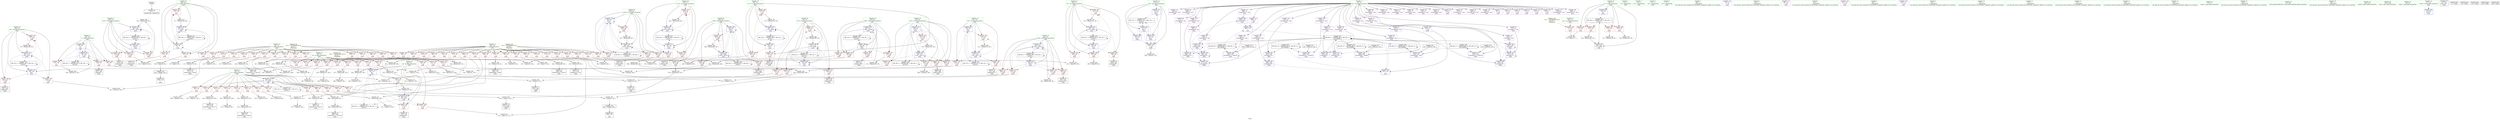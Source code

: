 digraph "SVFG" {
	label="SVFG";

	Node0x562063097fa0 [shape=record,color=grey,label="{NodeID: 0\nNullPtr}"];
	Node0x562063097fa0 -> Node0x562063096270[style=solid];
	Node0x5620630f26f0 [shape=record,color=grey,label="{NodeID: 360\n531 = Binary(530, 90, )\n}"];
	Node0x5620630f26f0 -> Node0x5620630eb9b0[style=solid];
	Node0x5620630eab10 [shape=record,color=blue,label="{NodeID: 277\n32\<--69\npos\<--\nmain\n}"];
	Node0x5620630eab10 -> Node0x5620630e3250[style=dashed];
	Node0x5620630eab10 -> Node0x562063108a80[style=dashed];
	Node0x5620630df1b0 [shape=record,color=red,label="{NodeID: 194\n152\<--42\n\<--i19\nmain\n}"];
	Node0x5620630df1b0 -> Node0x5620630f2cf0[style=solid];
	Node0x562063096e00 [shape=record,color=purple,label="{NodeID: 111\n491\<--4\narrayidx218\<--ans\nmain\n}"];
	Node0x562063090c80 [shape=record,color=green,label="{NodeID: 28\n40\<--41\ni6\<--i6_field_insensitive\nmain\n}"];
	Node0x562063090c80 -> Node0x5620630e4360[style=solid];
	Node0x562063090c80 -> Node0x5620630e4430[style=solid];
	Node0x562063090c80 -> Node0x5620630e4500[style=solid];
	Node0x562063090c80 -> Node0x5620630e91e0[style=solid];
	Node0x562063090c80 -> Node0x5620630e9380[style=solid];
	Node0x5620631365c0 [shape=record,color=yellow,style=double,label="{NodeID: 554\n4V_1 = ENCHI(MR_4V_0)\npts\{25 \}\nFun[main]}"];
	Node0x5620631365c0 -> Node0x562063097550[style=dashed];
	Node0x5620630e4c90 [shape=record,color=grey,label="{NodeID: 388\n446 = cmp(444, 445, )\n}"];
	Node0x5620630e0870 [shape=record,color=red,label="{NodeID: 222\n390\<--58\n\<--i150\nmain\n}"];
	Node0x5620630e0870 -> Node0x5620630efe70[style=solid];
	Node0x5620630e1ac0 [shape=record,color=red,label="{NodeID: 139\n182\<--28\n\<--c\nmain\n}"];
	Node0x5620630e1ac0 -> Node0x5620630f2e70[style=solid];
	Node0x562063098700 [shape=record,color=black,label="{NodeID: 56\n212\<--211\nidxprom58\<--\nmain\n}"];
	Node0x562063109570 [shape=record,color=black,label="{NodeID: 416\nMR_18V_2 = PHI(MR_18V_6, MR_18V_1, )\npts\{39 \}\n}"];
	Node0x562063109570 -> Node0x5620630e8f70[style=dashed];
	Node0x562063109570 -> Node0x562063109570[style=dashed];
	Node0x5620630efe70 [shape=record,color=grey,label="{NodeID: 333\n391 = Binary(389, 390, )\n}"];
	Node0x5620630efe70 -> Node0x5620630e4b10[style=solid];
	Node0x5620630e9520 [shape=record,color=blue,label="{NodeID: 250\n42\<--69\ni19\<--\nmain\n}"];
	Node0x5620630e9520 -> Node0x5620630df010[style=dashed];
	Node0x5620630e9520 -> Node0x5620630df0e0[style=dashed];
	Node0x5620630e9520 -> Node0x5620630df1b0[style=dashed];
	Node0x5620630e9520 -> Node0x5620630e96c0[style=dashed];
	Node0x5620630e9520 -> Node0x562063109f70[style=dashed];
	Node0x5620630e3180 [shape=record,color=red,label="{NodeID: 167\n348\<--30\n\<--m\nmain\n}"];
	Node0x5620630e3180 -> Node0x5620630f1f70[style=solid];
	Node0x562063099dc0 [shape=record,color=purple,label="{NodeID: 84\n148\<--4\narrayidx24\<--ans\nmain\n}"];
	Node0x5620630913e0 [shape=record,color=green,label="{NodeID: 1\n11\<--1\n.str\<--dummyObj\nGlob }"];
	Node0x5620630f2870 [shape=record,color=grey,label="{NodeID: 361\n334 = Binary(333, 90, )\n}"];
	Node0x5620630f2870 -> Node0x5620630ea8a0[style=solid];
	Node0x5620630eabe0 [shape=record,color=blue,label="{NodeID: 278\n58\<--69\ni150\<--\nmain\n}"];
	Node0x5620630eabe0 -> Node0x5620630e06d0[style=dashed];
	Node0x5620630eabe0 -> Node0x5620630e07a0[style=dashed];
	Node0x5620630eabe0 -> Node0x5620630e0870[style=dashed];
	Node0x5620630eabe0 -> Node0x5620630e0940[style=dashed];
	Node0x5620630eabe0 -> Node0x5620630e0a10[style=dashed];
	Node0x5620630eabe0 -> Node0x5620630eaf20[style=dashed];
	Node0x5620630eabe0 -> Node0x56206310c770[style=dashed];
	Node0x5620630df280 [shape=record,color=red,label="{NodeID: 195\n159\<--44\n\<--i29\nmain\n}"];
	Node0x5620630df280 -> Node0x5620630e5b90[style=solid];
	Node0x562063096ed0 [shape=record,color=purple,label="{NodeID: 112\n495\<--4\narrayidx221\<--ans\nmain\n}"];
	Node0x562063096ed0 -> Node0x5620630eb740[style=solid];
	Node0x562063090d50 [shape=record,color=green,label="{NodeID: 29\n42\<--43\ni19\<--i19_field_insensitive\nmain\n}"];
	Node0x562063090d50 -> Node0x5620630df010[style=solid];
	Node0x562063090d50 -> Node0x5620630df0e0[style=solid];
	Node0x562063090d50 -> Node0x5620630df1b0[style=solid];
	Node0x562063090d50 -> Node0x5620630e9520[style=solid];
	Node0x562063090d50 -> Node0x5620630e96c0[style=solid];
	Node0x5620631366a0 [shape=record,color=yellow,style=double,label="{NodeID: 555\n6V_1 = ENCHI(MR_6V_0)\npts\{27 \}\nFun[main]}"];
	Node0x5620631366a0 -> Node0x562063097620[style=dashed];
	Node0x5620631366a0 -> Node0x5620630976f0[style=dashed];
	Node0x5620631366a0 -> Node0x5620630977c0[style=dashed];
	Node0x5620631366a0 -> Node0x562063097890[style=dashed];
	Node0x5620631366a0 -> Node0x562063097960[style=dashed];
	Node0x5620631366a0 -> Node0x5620630e1030[style=dashed];
	Node0x5620631366a0 -> Node0x5620630e1100[style=dashed];
	Node0x5620631366a0 -> Node0x5620630e11d0[style=dashed];
	Node0x5620631366a0 -> Node0x5620630e12a0[style=dashed];
	Node0x5620631366a0 -> Node0x5620630e1370[style=dashed];
	Node0x5620631366a0 -> Node0x5620630e1440[style=dashed];
	Node0x5620631366a0 -> Node0x5620630e1510[style=dashed];
	Node0x5620631366a0 -> Node0x5620630e15e0[style=dashed];
	Node0x5620631366a0 -> Node0x5620630e16b0[style=dashed];
	Node0x5620631366a0 -> Node0x5620630e1780[style=dashed];
	Node0x5620630e4e10 [shape=record,color=grey,label="{NodeID: 389\n138 = cmp(137, 90, )\n}"];
	Node0x5620630e0940 [shape=record,color=red,label="{NodeID: 223\n398\<--58\n\<--i150\nmain\n}"];
	Node0x5620630e0940 -> Node0x562063098f20[style=solid];
	Node0x5620630e1b90 [shape=record,color=red,label="{NodeID: 140\n196\<--28\n\<--c\nmain\n}"];
	Node0x5620630e1b90 -> Node0x5620630e5e90[style=solid];
	Node0x5620630987d0 [shape=record,color=black,label="{NodeID: 57\n259\<--258\n\<--cmp83\nmain\n}"];
	Node0x562063109a70 [shape=record,color=black,label="{NodeID: 417\nMR_20V_2 = PHI(MR_20V_6, MR_20V_1, )\npts\{41 \}\n}"];
	Node0x562063109a70 -> Node0x5620630e91e0[style=dashed];
	Node0x562063109a70 -> Node0x562063109a70[style=dashed];
	Node0x5620630efff0 [shape=record,color=grey,label="{NodeID: 334\n481 = Binary(479, 480, )\n}"];
	Node0x5620630efff0 -> Node0x5620630994d0[style=solid];
	Node0x5620630e95f0 [shape=record,color=blue,label="{NodeID: 251\n149\<--105\narrayidx25\<--\nmain\n}"];
	Node0x5620630e95f0 -> Node0x5620630e95f0[style=dashed];
	Node0x5620630e95f0 -> Node0x5620630e9860[style=dashed];
	Node0x5620630e95f0 -> Node0x5620630e9a00[style=dashed];
	Node0x5620630e3250 [shape=record,color=red,label="{NodeID: 168\n507\<--32\n\<--pos\nmain\n}"];
	Node0x5620630e3250 -> Node0x5620630e6010[style=solid];
	Node0x562063099e90 [shape=record,color=purple,label="{NodeID: 85\n149\<--4\narrayidx25\<--ans\nmain\n}"];
	Node0x562063099e90 -> Node0x5620630e95f0[style=solid];
	Node0x56206309bae0 [shape=record,color=green,label="{NodeID: 2\n13\<--1\n.str.1\<--dummyObj\nGlob }"];
	Node0x5620630f29f0 [shape=record,color=grey,label="{NodeID: 362\n130 = Binary(129, 90, )\n}"];
	Node0x5620630f29f0 -> Node0x562063096440[style=solid];
	Node0x5620630eacb0 [shape=record,color=blue,label="{NodeID: 279\n60\<--69\nj154\<--\nmain\n}"];
	Node0x5620630eacb0 -> Node0x5620630e0ae0[style=dashed];
	Node0x5620630eacb0 -> Node0x5620630e0bb0[style=dashed];
	Node0x5620630eacb0 -> Node0x5620630e0c80[style=dashed];
	Node0x5620630eacb0 -> Node0x5620630e0d50[style=dashed];
	Node0x5620630eacb0 -> Node0x5620630eacb0[style=dashed];
	Node0x5620630eacb0 -> Node0x5620630eae50[style=dashed];
	Node0x5620630eacb0 -> Node0x56206310cc70[style=dashed];
	Node0x5620630df350 [shape=record,color=red,label="{NodeID: 196\n163\<--44\n\<--i29\nmain\n}"];
	Node0x5620630df350 -> Node0x5620630983c0[style=solid];
	Node0x562063096fa0 [shape=record,color=purple,label="{NodeID: 113\n498\<--4\n\<--ans\nmain\n}"];
	Node0x562063096fa0 -> Node0x5620630eb810[style=solid];
	Node0x562063090e20 [shape=record,color=green,label="{NodeID: 30\n44\<--45\ni29\<--i29_field_insensitive\nmain\n}"];
	Node0x562063090e20 -> Node0x5620630df280[style=solid];
	Node0x562063090e20 -> Node0x5620630df350[style=solid];
	Node0x562063090e20 -> Node0x5620630df420[style=solid];
	Node0x562063090e20 -> Node0x5620630e9790[style=solid];
	Node0x562063090e20 -> Node0x5620630e9930[style=solid];
	Node0x562063136780 [shape=record,color=yellow,style=double,label="{NodeID: 556\n8V_1 = ENCHI(MR_8V_0)\npts\{29 \}\nFun[main]}"];
	Node0x562063136780 -> Node0x5620630e1850[style=dashed];
	Node0x562063136780 -> Node0x5620630e1920[style=dashed];
	Node0x562063136780 -> Node0x5620630e19f0[style=dashed];
	Node0x562063136780 -> Node0x5620630e1ac0[style=dashed];
	Node0x562063136780 -> Node0x5620630e1b90[style=dashed];
	Node0x562063136780 -> Node0x5620630e1c60[style=dashed];
	Node0x562063136780 -> Node0x5620630e1d30[style=dashed];
	Node0x562063136780 -> Node0x5620630e1e00[style=dashed];
	Node0x562063136780 -> Node0x5620630e1ed0[style=dashed];
	Node0x562063136780 -> Node0x5620630e1fa0[style=dashed];
	Node0x562063136780 -> Node0x5620630e2070[style=dashed];
	Node0x562063136780 -> Node0x5620630e2140[style=dashed];
	Node0x562063136780 -> Node0x5620630e2210[style=dashed];
	Node0x562063136780 -> Node0x5620630e22e0[style=dashed];
	Node0x562063136780 -> Node0x5620630e23b0[style=dashed];
	Node0x562063136780 -> Node0x5620630e2480[style=dashed];
	Node0x562063136780 -> Node0x5620630e2550[style=dashed];
	Node0x562063136780 -> Node0x5620630e2620[style=dashed];
	Node0x562063136780 -> Node0x5620630e26f0[style=dashed];
	Node0x562063136780 -> Node0x5620630e27c0[style=dashed];
	Node0x5620630e4f90 [shape=record,color=grey,label="{NodeID: 390\n377 = cmp(375, 376, )\n}"];
	Node0x5620630e0a10 [shape=record,color=red,label="{NodeID: 224\n411\<--58\n\<--i150\nmain\n}"];
	Node0x5620630e0a10 -> Node0x5620630f02f0[style=solid];
	Node0x5620630e1c60 [shape=record,color=red,label="{NodeID: 141\n231\<--28\n\<--c\nmain\n}"];
	Node0x5620630e1c60 -> Node0x5620630ef6f0[style=solid];
	Node0x5620630988a0 [shape=record,color=black,label="{NodeID: 58\n262\<--261\nidxprom85\<--\nmain\n}"];
	Node0x562063109f70 [shape=record,color=black,label="{NodeID: 418\nMR_22V_2 = PHI(MR_22V_3, MR_22V_1, )\npts\{43 \}\n}"];
	Node0x562063109f70 -> Node0x5620630e9520[style=dashed];
	Node0x562063109f70 -> Node0x562063109f70[style=dashed];
	Node0x5620630f0170 [shape=record,color=grey,label="{NodeID: 335\n493 = Binary(492, 90, )\n}"];
	Node0x5620630f0170 -> Node0x562063099670[style=solid];
	Node0x5620630e96c0 [shape=record,color=blue,label="{NodeID: 252\n42\<--153\ni19\<--inc27\nmain\n}"];
	Node0x5620630e96c0 -> Node0x5620630df010[style=dashed];
	Node0x5620630e96c0 -> Node0x5620630df0e0[style=dashed];
	Node0x5620630e96c0 -> Node0x5620630df1b0[style=dashed];
	Node0x5620630e96c0 -> Node0x5620630e96c0[style=dashed];
	Node0x5620630e96c0 -> Node0x562063109f70[style=dashed];
	Node0x5620630e3320 [shape=record,color=red,label="{NodeID: 169\n351\<--34\n\<--v\nmain\n}"];
	Node0x5620630e3320 -> Node0x5620630f3d70[style=solid];
	Node0x562063099f60 [shape=record,color=purple,label="{NodeID: 86\n165\<--4\narrayidx34\<--ans\nmain\n}"];
	Node0x5620630decd0 [shape=record,color=green,label="{NodeID: 3\n15\<--1\n.str.2\<--dummyObj\nGlob }"];
	Node0x5620630f2b70 [shape=record,color=grey,label="{NodeID: 363\n108 = Binary(107, 90, )\n}"];
	Node0x5620630f2b70 -> Node0x5620630e9110[style=solid];
	Node0x5620630ead80 [shape=record,color=blue,label="{NodeID: 280\n403\<--397\narrayidx167\<--cond163\nmain\n}"];
	Node0x5620630ead80 -> Node0x562063122380[style=dashed];
	Node0x5620630df420 [shape=record,color=red,label="{NodeID: 197\n169\<--44\n\<--i29\nmain\n}"];
	Node0x5620630df420 -> Node0x5620630f3470[style=solid];
	Node0x562063097070 [shape=record,color=purple,label="{NodeID: 114\n524\<--4\narrayidx238\<--ans\nmain\n}"];
	Node0x562063090ef0 [shape=record,color=green,label="{NodeID: 31\n46\<--47\ni47\<--i47_field_insensitive\nmain\n}"];
	Node0x562063090ef0 -> Node0x5620630df4f0[style=solid];
	Node0x562063090ef0 -> Node0x5620630df5c0[style=solid];
	Node0x562063090ef0 -> Node0x5620630df690[style=solid];
	Node0x562063090ef0 -> Node0x5620630df760[style=solid];
	Node0x562063090ef0 -> Node0x5620630e9ad0[style=solid];
	Node0x562063090ef0 -> Node0x5620630e9e10[style=solid];
	Node0x562063136860 [shape=record,color=yellow,style=double,label="{NodeID: 557\n10V_1 = ENCHI(MR_10V_0)\npts\{31 \}\nFun[main]}"];
	Node0x562063136860 -> Node0x5620630e2890[style=dashed];
	Node0x562063136860 -> Node0x5620630e2960[style=dashed];
	Node0x562063136860 -> Node0x5620630e2a30[style=dashed];
	Node0x562063136860 -> Node0x5620630e2b00[style=dashed];
	Node0x562063136860 -> Node0x5620630e2bd0[style=dashed];
	Node0x562063136860 -> Node0x5620630e2ca0[style=dashed];
	Node0x562063136860 -> Node0x5620630e2d70[style=dashed];
	Node0x562063136860 -> Node0x5620630e2e40[style=dashed];
	Node0x562063136860 -> Node0x5620630e2f10[style=dashed];
	Node0x562063136860 -> Node0x5620630e2fe0[style=dashed];
	Node0x562063136860 -> Node0x5620630e30b0[style=dashed];
	Node0x562063136860 -> Node0x5620630e3180[style=dashed];
	Node0x5620630e5110 [shape=record,color=grey,label="{NodeID: 391\n477 = cmp(476, 90, )\n}"];
	Node0x5620630e0ae0 [shape=record,color=red,label="{NodeID: 225\n381\<--60\n\<--j154\nmain\n}"];
	Node0x5620630e0ae0 -> Node0x5620630e5290[style=solid];
	Node0x5620630e1d30 [shape=record,color=red,label="{NodeID: 142\n252\<--28\n\<--c\nmain\n}"];
	Node0x5620630e1d30 -> Node0x5620630f9380[style=solid];
	Node0x562063098970 [shape=record,color=black,label="{NodeID: 59\n265\<--264\nidxprom87\<--\nmain\n}"];
	Node0x56206310a470 [shape=record,color=black,label="{NodeID: 419\nMR_24V_2 = PHI(MR_24V_3, MR_24V_1, )\npts\{45 \}\n}"];
	Node0x56206310a470 -> Node0x5620630e9790[style=dashed];
	Node0x56206310a470 -> Node0x56206310a470[style=dashed];
	Node0x5620630f02f0 [shape=record,color=grey,label="{NodeID: 336\n412 = Binary(411, 90, )\n}"];
	Node0x5620630f02f0 -> Node0x5620630eaf20[style=solid];
	Node0x5620630e9790 [shape=record,color=blue,label="{NodeID: 253\n44\<--156\ni29\<--\nmain\n}"];
	Node0x5620630e9790 -> Node0x5620630df280[style=dashed];
	Node0x5620630e9790 -> Node0x5620630df350[style=dashed];
	Node0x5620630e9790 -> Node0x5620630df420[style=dashed];
	Node0x5620630e9790 -> Node0x5620630e9930[style=dashed];
	Node0x5620630e9790 -> Node0x56206310a470[style=dashed];
	Node0x5620630e33f0 [shape=record,color=red,label="{NodeID: 170\n354\<--34\n\<--v\nmain\n}"];
	Node0x5620630e33f0 -> Node0x5620630f41f0[style=solid];
	Node0x56206309a030 [shape=record,color=purple,label="{NodeID: 87\n166\<--4\narrayidx35\<--ans\nmain\n}"];
	Node0x56206309a030 -> Node0x5620630e9860[style=solid];
	Node0x5620630ded60 [shape=record,color=green,label="{NodeID: 4\n17\<--1\n.str.3\<--dummyObj\nGlob }"];
	Node0x5620630f2cf0 [shape=record,color=grey,label="{NodeID: 364\n153 = Binary(152, 90, )\n}"];
	Node0x5620630f2cf0 -> Node0x5620630e96c0[style=solid];
	Node0x5620630eae50 [shape=record,color=blue,label="{NodeID: 281\n60\<--407\nj154\<--inc169\nmain\n}"];
	Node0x5620630eae50 -> Node0x5620630e0ae0[style=dashed];
	Node0x5620630eae50 -> Node0x5620630e0bb0[style=dashed];
	Node0x5620630eae50 -> Node0x5620630e0c80[style=dashed];
	Node0x5620630eae50 -> Node0x5620630e0d50[style=dashed];
	Node0x5620630eae50 -> Node0x5620630eacb0[style=dashed];
	Node0x5620630eae50 -> Node0x5620630eae50[style=dashed];
	Node0x5620630eae50 -> Node0x56206310cc70[style=dashed];
	Node0x5620630df4f0 [shape=record,color=red,label="{NodeID: 198\n189\<--46\n\<--i47\nmain\n}"];
	Node0x5620630df4f0 -> Node0x5620630f8a80[style=solid];
	Node0x562063097140 [shape=record,color=purple,label="{NodeID: 115\n525\<--4\narraydecay\<--ans\nmain\n}"];
	Node0x562063090fc0 [shape=record,color=green,label="{NodeID: 32\n48\<--49\nj\<--j_field_insensitive\nmain\n}"];
	Node0x562063090fc0 -> Node0x5620630df830[style=solid];
	Node0x562063090fc0 -> Node0x5620630df900[style=solid];
	Node0x562063090fc0 -> Node0x5620630df9d0[style=solid];
	Node0x562063090fc0 -> Node0x5620630dfaa0[style=solid];
	Node0x562063090fc0 -> Node0x5620630e9ba0[style=solid];
	Node0x562063090fc0 -> Node0x5620630e9d40[style=solid];
	Node0x5620630e5290 [shape=record,color=grey,label="{NodeID: 392\n383 = cmp(381, 382, )\n}"];
	Node0x5620630e0bb0 [shape=record,color=red,label="{NodeID: 226\n388\<--60\n\<--j154\nmain\n}"];
	Node0x5620630e0bb0 -> Node0x5620630f0bf0[style=solid];
	Node0x5620630e1e00 [shape=record,color=red,label="{NodeID: 143\n278\<--28\n\<--c\nmain\n}"];
	Node0x5620630e1e00 -> Node0x5620630f11f0[style=solid];
	Node0x562063098a40 [shape=record,color=black,label="{NodeID: 60\n280\<--279\nidxprom96\<--sub95\nmain\n}"];
	Node0x56206310a970 [shape=record,color=black,label="{NodeID: 420\nMR_26V_2 = PHI(MR_26V_3, MR_26V_1, )\npts\{47 \}\n}"];
	Node0x56206310a970 -> Node0x5620630e9ad0[style=dashed];
	Node0x56206310a970 -> Node0x56206310a970[style=dashed];
	Node0x5620630f0470 [shape=record,color=grey,label="{NodeID: 337\n476 = Binary(474, 475, )\n}"];
	Node0x5620630f0470 -> Node0x5620630e5110[style=solid];
	Node0x5620630e9860 [shape=record,color=blue,label="{NodeID: 254\n166\<--123\narrayidx35\<--\nmain\n}"];
	Node0x5620630e9860 -> Node0x5620630e9860[style=dashed];
	Node0x5620630e9860 -> Node0x5620630e9a00[style=dashed];
	Node0x5620630e34c0 [shape=record,color=red,label="{NodeID: 171\n358\<--34\n\<--v\nmain\n}"];
	Node0x5620630e34c0 -> Node0x5620630f4370[style=solid];
	Node0x56206309a100 [shape=record,color=purple,label="{NodeID: 88\n176\<--4\narrayidx41\<--ans\nmain\n}"];
	Node0x56206309b120 [shape=record,color=green,label="{NodeID: 5\n69\<--1\n\<--dummyObj\nCan only get source location for instruction, argument, global var or function.}"];
	Node0x5620630f2e70 [shape=record,color=grey,label="{NodeID: 365\n183 = Binary(181, 182, )\n}"];
	Node0x5620630f2e70 -> Node0x5620630f0ef0[style=solid];
	Node0x5620630eaf20 [shape=record,color=blue,label="{NodeID: 282\n58\<--412\ni150\<--inc172\nmain\n}"];
	Node0x5620630eaf20 -> Node0x5620630e06d0[style=dashed];
	Node0x5620630eaf20 -> Node0x5620630e07a0[style=dashed];
	Node0x5620630eaf20 -> Node0x5620630e0870[style=dashed];
	Node0x5620630eaf20 -> Node0x5620630e0940[style=dashed];
	Node0x5620630eaf20 -> Node0x5620630e0a10[style=dashed];
	Node0x5620630eaf20 -> Node0x5620630eaf20[style=dashed];
	Node0x5620630eaf20 -> Node0x56206310c770[style=dashed];
	Node0x5620630df5c0 [shape=record,color=red,label="{NodeID: 199\n199\<--46\n\<--i47\nmain\n}"];
	Node0x5620630df5c0 -> Node0x5620630e6190[style=solid];
	Node0x562063097210 [shape=record,color=purple,label="{NodeID: 116\n70\<--11\n\<--.str\nmain\n}"];
	Node0x562063091090 [shape=record,color=green,label="{NodeID: 33\n50\<--51\ni75\<--i75_field_insensitive\nmain\n}"];
	Node0x562063091090 -> Node0x5620630dfb70[style=solid];
	Node0x562063091090 -> Node0x5620630dfc40[style=solid];
	Node0x562063091090 -> Node0x5620630dfd10[style=solid];
	Node0x562063091090 -> Node0x5620630e9fb0[style=solid];
	Node0x562063091090 -> Node0x5620630ea2f0[style=solid];
	Node0x5620630e5410 [shape=record,color=grey,label="{NodeID: 393\n78 = cmp(76, 77, )\n}"];
	Node0x5620630e0c80 [shape=record,color=red,label="{NodeID: 227\n401\<--60\n\<--j154\nmain\n}"];
	Node0x5620630e0c80 -> Node0x562063098ff0[style=solid];
	Node0x5620630e1ed0 [shape=record,color=red,label="{NodeID: 144\n286\<--28\n\<--c\nmain\n}"];
	Node0x5620630e1ed0 -> Node0x5620630f8f00[style=solid];
	Node0x562063098b10 [shape=record,color=black,label="{NodeID: 61\n318\<--317\n\<--cmp118\nmain\n}"];
	Node0x56206310ae70 [shape=record,color=black,label="{NodeID: 421\nMR_28V_2 = PHI(MR_28V_3, MR_28V_1, )\npts\{49 \}\n}"];
	Node0x56206310ae70 -> Node0x5620630e9ba0[style=dashed];
	Node0x56206310ae70 -> Node0x56206310ae70[style=dashed];
	Node0x5620630f05f0 [shape=record,color=grey,label="{NodeID: 338\n471 = Binary(470, 90, )\n}"];
	Node0x5620630f05f0 -> Node0x5620630eb5a0[style=solid];
	Node0x5620630e9930 [shape=record,color=blue,label="{NodeID: 255\n44\<--170\ni29\<--inc37\nmain\n}"];
	Node0x5620630e9930 -> Node0x5620630df280[style=dashed];
	Node0x5620630e9930 -> Node0x5620630df350[style=dashed];
	Node0x5620630e9930 -> Node0x5620630df420[style=dashed];
	Node0x5620630e9930 -> Node0x5620630e9930[style=dashed];
	Node0x5620630e9930 -> Node0x56206310a470[style=dashed];
	Node0x5620630e3590 [shape=record,color=red,label="{NodeID: 172\n362\<--34\n\<--v\nmain\n}"];
	Node0x5620630e3590 -> Node0x5620630f4670[style=solid];
	Node0x56206309a1d0 [shape=record,color=purple,label="{NodeID: 89\n177\<--4\narrayidx42\<--ans\nmain\n}"];
	Node0x56206309a1d0 -> Node0x5620630e9a00[style=solid];
	Node0x56206309b1b0 [shape=record,color=green,label="{NodeID: 6\n84\<--1\n\<--dummyObj\nCan only get source location for instruction, argument, global var or function.}"];
	Node0x5620630f2ff0 [shape=record,color=grey,label="{NodeID: 366\n174 = Binary(173, 90, )\n}"];
	Node0x5620630f2ff0 -> Node0x562063098490[style=solid];
	Node0x5620630eaff0 [shape=record,color=blue,label="{NodeID: 283\n423\<--123\narrayidx179\<--\nmain\n}"];
	Node0x5620630eaff0 -> Node0x5620630eb0c0[style=dashed];
	Node0x5620630df690 [shape=record,color=red,label="{NodeID: 200\n208\<--46\n\<--i47\nmain\n}"];
	Node0x5620630df690 -> Node0x562063098630[style=solid];
	Node0x5620630972e0 [shape=record,color=purple,label="{NodeID: 117\n80\<--13\n\<--.str.1\nmain\n}"];
	Node0x562063091160 [shape=record,color=green,label="{NodeID: 34\n52\<--53\nj79\<--j79_field_insensitive\nmain\n}"];
	Node0x562063091160 -> Node0x5620630dfde0[style=solid];
	Node0x562063091160 -> Node0x5620630dfeb0[style=solid];
	Node0x562063091160 -> Node0x5620630dff80[style=solid];
	Node0x562063091160 -> Node0x5620630e0050[style=solid];
	Node0x562063091160 -> Node0x5620630ea080[style=solid];
	Node0x562063091160 -> Node0x5620630ea220[style=solid];
	Node0x5620630e5590 [shape=record,color=grey,label="{NodeID: 394\n386 = cmp(385, 356, )\n}"];
	Node0x5620630e0d50 [shape=record,color=red,label="{NodeID: 228\n406\<--60\n\<--j154\nmain\n}"];
	Node0x5620630e0d50 -> Node0x5620630f1af0[style=solid];
	Node0x5620630e1fa0 [shape=record,color=red,label="{NodeID: 145\n290\<--28\n\<--c\nmain\n}"];
	Node0x5620630e1fa0 -> Node0x5620630f0d70[style=solid];
	Node0x562063098be0 [shape=record,color=black,label="{NodeID: 62\n321\<--320\nidxprom120\<--\nmain\n}"];
	Node0x56206310b370 [shape=record,color=black,label="{NodeID: 422\nMR_30V_2 = PHI(MR_30V_3, MR_30V_1, )\npts\{51 \}\n}"];
	Node0x56206310b370 -> Node0x5620630e9fb0[style=dashed];
	Node0x56206310b370 -> Node0x56206310b370[style=dashed];
	Node0x5620630f0770 [shape=record,color=grey,label="{NodeID: 339\n420 = Binary(419, 356, )\n}"];
	Node0x5620630f0770 -> Node0x5620630990c0[style=solid];
	Node0x5620630e9a00 [shape=record,color=blue,label="{NodeID: 256\n177\<--135\narrayidx42\<--\nmain\n}"];
	Node0x5620630e9a00 -> Node0x56206310e070[style=dashed];
	Node0x5620630e3660 [shape=record,color=red,label="{NodeID: 173\n368\<--34\n\<--v\nmain\n}"];
	Node0x5620630e3660 -> Node0x5620630ef570[style=solid];
	Node0x56206309a2a0 [shape=record,color=purple,label="{NodeID: 90\n210\<--4\narrayidx57\<--ans\nmain\n}"];
	Node0x56206309c010 [shape=record,color=green,label="{NodeID: 7\n85\<--1\n\<--dummyObj\nCan only get source location for instruction, argument, global var or function.}"];
	Node0x5620630f3170 [shape=record,color=grey,label="{NodeID: 367\n275 = Binary(274, 90, )\n}"];
	Node0x5620630f3170 -> Node0x5620630ea2f0[style=solid];
	Node0x5620630eb0c0 [shape=record,color=blue,label="{NodeID: 284\n430\<--105\narrayidx183\<--\nmain\n}"];
	Node0x5620630eb0c0 -> Node0x5620630eb190[style=dashed];
	Node0x5620630df760 [shape=record,color=red,label="{NodeID: 201\n221\<--46\n\<--i47\nmain\n}"];
	Node0x5620630df760 -> Node0x5620630f17f0[style=solid];
	Node0x5620630973b0 [shape=record,color=purple,label="{NodeID: 118\n512\<--15\n\<--.str.2\nmain\n}"];
	Node0x562063091230 [shape=record,color=green,label="{NodeID: 35\n54\<--55\ni109\<--i109_field_insensitive\nmain\n}"];
	Node0x562063091230 -> Node0x5620630e0120[style=solid];
	Node0x562063091230 -> Node0x5620630e01f0[style=solid];
	Node0x562063091230 -> Node0x5620630e02c0[style=solid];
	Node0x562063091230 -> Node0x5620630e0390[style=solid];
	Node0x562063091230 -> Node0x5620630ea560[style=solid];
	Node0x562063091230 -> Node0x5620630ea8a0[style=solid];
	Node0x5620630e5710 [shape=record,color=grey,label="{NodeID: 395\n98 = cmp(96, 97, )\n}"];
	Node0x5620630e0e20 [shape=record,color=red,label="{NodeID: 229\n438\<--62\n\<--i186\nmain\n}"];
	Node0x5620630e0e20 -> Node0x5620630e4990[style=solid];
	Node0x5620630e2070 [shape=record,color=red,label="{NodeID: 146\n311\<--28\n\<--c\nmain\n}"];
	Node0x5620630e2070 -> Node0x5620630e4690[style=solid];
	Node0x562063098cb0 [shape=record,color=black,label="{NodeID: 63\n324\<--323\nidxprom122\<--\nmain\n}"];
	Node0x56206310b870 [shape=record,color=black,label="{NodeID: 423\nMR_32V_2 = PHI(MR_32V_3, MR_32V_1, )\npts\{53 \}\n}"];
	Node0x56206310b870 -> Node0x5620630ea080[style=dashed];
	Node0x56206310b870 -> Node0x56206310b870[style=dashed];
	Node0x5620630f08f0 [shape=record,color=grey,label="{NodeID: 340\n426 = Binary(425, 356, )\n}"];
	Node0x5620630f08f0 -> Node0x5620630f0a70[style=solid];
	Node0x5620630e9ad0 [shape=record,color=blue,label="{NodeID: 257\n46\<--69\ni47\<--\nmain\n}"];
	Node0x5620630e9ad0 -> Node0x5620630df4f0[style=dashed];
	Node0x5620630e9ad0 -> Node0x5620630df5c0[style=dashed];
	Node0x5620630e9ad0 -> Node0x5620630df690[style=dashed];
	Node0x5620630e9ad0 -> Node0x5620630df760[style=dashed];
	Node0x5620630e9ad0 -> Node0x5620630e9e10[style=dashed];
	Node0x5620630e9ad0 -> Node0x56206310a970[style=dashed];
	Node0x5620630e3730 [shape=record,color=red,label="{NodeID: 174\n392\<--34\n\<--v\nmain\n}"];
	Node0x5620630e3730 -> Node0x5620630e4b10[style=solid];
	Node0x56206309a370 [shape=record,color=purple,label="{NodeID: 91\n213\<--4\narrayidx59\<--ans\nmain\n}"];
	Node0x56206309a370 -> Node0x5620630e9c70[style=solid];
	Node0x56206309c0a0 [shape=record,color=green,label="{NodeID: 8\n86\<--1\n\<--dummyObj\nCan only get source location for instruction, argument, global var or function.}"];
	Node0x5620630f32f0 [shape=record,color=grey,label="{NodeID: 368\n270 = Binary(269, 90, )\n}"];
	Node0x5620630f32f0 -> Node0x5620630ea220[style=solid];
	Node0x5620630eb190 [shape=record,color=blue,label="{NodeID: 285\n433\<--135\n\<--\nmain\n}"];
	Node0x5620630eb190 -> Node0x56206310e070[style=dashed];
	Node0x5620630df830 [shape=record,color=red,label="{NodeID: 202\n195\<--48\n\<--j\nmain\n}"];
	Node0x5620630df830 -> Node0x5620630e5e90[style=solid];
	Node0x562063097480 [shape=record,color=purple,label="{NodeID: 119\n537\<--17\n\<--.str.3\nmain\n}"];
	Node0x562063091300 [shape=record,color=green,label="{NodeID: 36\n56\<--57\nj113\<--j113_field_insensitive\nmain\n}"];
	Node0x562063091300 -> Node0x5620630e0460[style=solid];
	Node0x562063091300 -> Node0x5620630e0530[style=solid];
	Node0x562063091300 -> Node0x5620630e0600[style=solid];
	Node0x562063091300 -> Node0x5620630ea630[style=solid];
	Node0x562063091300 -> Node0x5620630ea7d0[style=solid];
	Node0x5620630e5890 [shape=record,color=grey,label="{NodeID: 396\n92 = cmp(91, 90, )\n}"];
	Node0x5620630e0ef0 [shape=record,color=red,label="{NodeID: 230\n448\<--62\n\<--i186\nmain\n}"];
	Node0x5620630e0ef0 -> Node0x5620630ef9f0[style=solid];
	Node0x5620630e2140 [shape=record,color=red,label="{NodeID: 147\n346\<--28\n\<--c\nmain\n}"];
	Node0x5620630e2140 -> Node0x5620630f1c70[style=solid];
	Node0x562063098d80 [shape=record,color=black,label="{NodeID: 64\n339\<--338\nidxprom131\<--sub130\nmain\n}"];
	Node0x56206310bd70 [shape=record,color=black,label="{NodeID: 424\nMR_34V_2 = PHI(MR_34V_3, MR_34V_1, )\npts\{55 \}\n}"];
	Node0x56206310bd70 -> Node0x5620630ea560[style=dashed];
	Node0x56206310bd70 -> Node0x56206310bd70[style=dashed];
	Node0x5620630f0a70 [shape=record,color=grey,label="{NodeID: 341\n427 = Binary(426, 90, )\n}"];
	Node0x5620630f0a70 -> Node0x562063099190[style=solid];
	Node0x5620630e9ba0 [shape=record,color=blue,label="{NodeID: 258\n48\<--69\nj\<--\nmain\n}"];
	Node0x5620630e9ba0 -> Node0x5620630df830[style=dashed];
	Node0x5620630e9ba0 -> Node0x5620630df900[style=dashed];
	Node0x5620630e9ba0 -> Node0x5620630df9d0[style=dashed];
	Node0x5620630e9ba0 -> Node0x5620630dfaa0[style=dashed];
	Node0x5620630e9ba0 -> Node0x5620630e9ba0[style=dashed];
	Node0x5620630e9ba0 -> Node0x5620630e9d40[style=dashed];
	Node0x5620630e9ba0 -> Node0x56206310ae70[style=dashed];
	Node0x5620630e3800 [shape=record,color=red,label="{NodeID: 175\n415\<--34\n\<--v\nmain\n}"];
	Node0x5620630e3800 -> Node0x5620630f1370[style=solid];
	Node0x56206309a440 [shape=record,color=purple,label="{NodeID: 92\n263\<--4\narrayidx86\<--ans\nmain\n}"];
	Node0x56206309c130 [shape=record,color=green,label="{NodeID: 9\n90\<--1\n\<--dummyObj\nCan only get source location for instruction, argument, global var or function.}"];
	Node0x5620630f3470 [shape=record,color=grey,label="{NodeID: 369\n170 = Binary(169, 90, )\n}"];
	Node0x5620630f3470 -> Node0x5620630e9930[style=solid];
	Node0x5620630eb260 [shape=record,color=blue,label="{NodeID: 286\n62\<--69\ni186\<--\nmain\n}"];
	Node0x5620630eb260 -> Node0x5620630e0e20[style=dashed];
	Node0x5620630eb260 -> Node0x5620630e0ef0[style=dashed];
	Node0x5620630eb260 -> Node0x5620630e85f0[style=dashed];
	Node0x5620630eb260 -> Node0x5620630e8680[style=dashed];
	Node0x5620630eb260 -> Node0x5620630eb5a0[style=dashed];
	Node0x5620630eb260 -> Node0x56206310d170[style=dashed];
	Node0x5620630df900 [shape=record,color=red,label="{NodeID: 203\n202\<--48\n\<--j\nmain\n}"];
	Node0x5620630df900 -> Node0x5620630e6310[style=solid];
	Node0x562063097550 [shape=record,color=red,label="{NodeID: 120\n77\<--24\n\<--cas\nmain\n}"];
	Node0x562063097550 -> Node0x5620630e5410[style=solid];
	Node0x562063095a60 [shape=record,color=green,label="{NodeID: 37\n58\<--59\ni150\<--i150_field_insensitive\nmain\n}"];
	Node0x562063095a60 -> Node0x5620630e06d0[style=solid];
	Node0x562063095a60 -> Node0x5620630e07a0[style=solid];
	Node0x562063095a60 -> Node0x5620630e0870[style=solid];
	Node0x562063095a60 -> Node0x5620630e0940[style=solid];
	Node0x562063095a60 -> Node0x5620630e0a10[style=solid];
	Node0x562063095a60 -> Node0x5620630eabe0[style=solid];
	Node0x562063095a60 -> Node0x5620630eaf20[style=solid];
	Node0x5620630e5a10 [shape=record,color=grey,label="{NodeID: 397\n185 = cmp(180, 184, )\n}"];
	Node0x5620630e85f0 [shape=record,color=red,label="{NodeID: 231\n457\<--62\n\<--i186\nmain\n}"];
	Node0x5620630e85f0 -> Node0x562063099330[style=solid];
	Node0x5620630e2210 [shape=record,color=red,label="{NodeID: 148\n369\<--28\n\<--c\nmain\n}"];
	Node0x5620630e2210 -> Node0x5620630ef570[style=solid];
	Node0x562063098e50 [shape=record,color=black,label="{NodeID: 65\n396\<--395\n\<--\nmain\n}"];
	Node0x56206310c270 [shape=record,color=black,label="{NodeID: 425\nMR_36V_2 = PHI(MR_36V_3, MR_36V_1, )\npts\{57 \}\n}"];
	Node0x56206310c270 -> Node0x5620630ea630[style=dashed];
	Node0x56206310c270 -> Node0x56206310c270[style=dashed];
	Node0x5620630f0bf0 [shape=record,color=grey,label="{NodeID: 342\n389 = Binary(388, 356, )\n}"];
	Node0x5620630f0bf0 -> Node0x5620630efe70[style=solid];
	Node0x5620630e9c70 [shape=record,color=blue,label="{NodeID: 259\n213\<--207\narrayidx59\<--cond\nmain\n}"];
	Node0x5620630e9c70 -> Node0x56206311a180[style=dashed];
	Node0x5620630e38d0 [shape=record,color=red,label="{NodeID: 176\n419\<--34\n\<--v\nmain\n}"];
	Node0x5620630e38d0 -> Node0x5620630f0770[style=solid];
	Node0x56206309a510 [shape=record,color=purple,label="{NodeID: 93\n266\<--4\narrayidx88\<--ans\nmain\n}"];
	Node0x56206309a510 -> Node0x5620630ea150[style=solid];
	Node0x56206309c1c0 [shape=record,color=green,label="{NodeID: 10\n105\<--1\n\<--dummyObj\nCan only get source location for instruction, argument, global var or function.}"];
	Node0x5620630f35f0 [shape=record,color=grey,label="{NodeID: 370\n329 = Binary(328, 90, )\n}"];
	Node0x5620630f35f0 -> Node0x5620630ea7d0[style=solid];
	Node0x5620630eb330 [shape=record,color=blue,label="{NodeID: 287\n64\<--69\nj190\<--\nmain\n}"];
	Node0x5620630eb330 -> Node0x5620630e8750[style=dashed];
	Node0x5620630eb330 -> Node0x5620630e8820[style=dashed];
	Node0x5620630eb330 -> Node0x5620630e88f0[style=dashed];
	Node0x5620630eb330 -> Node0x5620630e89c0[style=dashed];
	Node0x5620630eb330 -> Node0x5620630eb330[style=dashed];
	Node0x5620630eb330 -> Node0x5620630eb4d0[style=dashed];
	Node0x5620630eb330 -> Node0x56206310d670[style=dashed];
	Node0x5620630df9d0 [shape=record,color=red,label="{NodeID: 204\n211\<--48\n\<--j\nmain\n}"];
	Node0x5620630df9d0 -> Node0x562063098700[style=solid];
	Node0x562063097620 [shape=record,color=red,label="{NodeID: 121\n91\<--26\n\<--r\nmain\n}"];
	Node0x562063097620 -> Node0x5620630e5890[style=solid];
	Node0x562063095b30 [shape=record,color=green,label="{NodeID: 38\n60\<--61\nj154\<--j154_field_insensitive\nmain\n}"];
	Node0x562063095b30 -> Node0x5620630e0ae0[style=solid];
	Node0x562063095b30 -> Node0x5620630e0bb0[style=solid];
	Node0x562063095b30 -> Node0x5620630e0c80[style=solid];
	Node0x562063095b30 -> Node0x5620630e0d50[style=solid];
	Node0x562063095b30 -> Node0x5620630eacb0[style=solid];
	Node0x562063095b30 -> Node0x5620630eae50[style=solid];
	Node0x5620630e5b90 [shape=record,color=grey,label="{NodeID: 398\n161 = cmp(159, 160, )\n}"];
	Node0x5620630e8680 [shape=record,color=red,label="{NodeID: 232\n470\<--62\n\<--i186\nmain\n}"];
	Node0x5620630e8680 -> Node0x5620630f05f0[style=solid];
	Node0x5620630e22e0 [shape=record,color=red,label="{NodeID: 149\n382\<--28\n\<--c\nmain\n}"];
	Node0x5620630e22e0 -> Node0x5620630e5290[style=solid];
	Node0x562063098f20 [shape=record,color=black,label="{NodeID: 66\n399\<--398\nidxprom164\<--\nmain\n}"];
	Node0x56206310c770 [shape=record,color=black,label="{NodeID: 426\nMR_38V_2 = PHI(MR_38V_3, MR_38V_1, )\npts\{59 \}\n}"];
	Node0x56206310c770 -> Node0x5620630eabe0[style=dashed];
	Node0x56206310c770 -> Node0x56206310c770[style=dashed];
	Node0x5620630f0d70 [shape=record,color=grey,label="{NodeID: 343\n291 = Binary(289, 290, )\n}"];
	Node0x5620630f0d70 -> Node0x5620630f23f0[style=solid];
	Node0x5620630e9d40 [shape=record,color=blue,label="{NodeID: 260\n48\<--217\nj\<--inc61\nmain\n}"];
	Node0x5620630e9d40 -> Node0x5620630df830[style=dashed];
	Node0x5620630e9d40 -> Node0x5620630df900[style=dashed];
	Node0x5620630e9d40 -> Node0x5620630df9d0[style=dashed];
	Node0x5620630e9d40 -> Node0x5620630dfaa0[style=dashed];
	Node0x5620630e9d40 -> Node0x5620630e9ba0[style=dashed];
	Node0x5620630e9d40 -> Node0x5620630e9d40[style=dashed];
	Node0x5620630e9d40 -> Node0x56206310ae70[style=dashed];
	Node0x5620630e39a0 [shape=record,color=red,label="{NodeID: 177\n425\<--34\n\<--v\nmain\n}"];
	Node0x5620630e39a0 -> Node0x5620630f08f0[style=solid];
	Node0x56206309a5e0 [shape=record,color=purple,label="{NodeID: 94\n281\<--4\n\<--ans\nmain\n}"];
	Node0x562063091de0 [shape=record,color=green,label="{NodeID: 11\n123\<--1\n\<--dummyObj\nCan only get source location for instruction, argument, global var or function.}"];
	Node0x5620630f3770 [shape=record,color=grey,label="{NodeID: 371\n257 = Binary(256, 228, )\n}"];
	Node0x5620630f3770 -> Node0x5620630f9080[style=solid];
	Node0x5620630eb400 [shape=record,color=blue,label="{NodeID: 288\n462\<--456\narrayidx201\<--cond197\nmain\n}"];
	Node0x5620630eb400 -> Node0x5620630eb400[style=dashed];
	Node0x5620630eb400 -> Node0x56206310ef70[style=dashed];
	Node0x5620630dfaa0 [shape=record,color=red,label="{NodeID: 205\n216\<--48\n\<--j\nmain\n}"];
	Node0x5620630dfaa0 -> Node0x5620630f1970[style=solid];
	Node0x5620630976f0 [shape=record,color=red,label="{NodeID: 122\n160\<--26\n\<--r\nmain\n}"];
	Node0x5620630976f0 -> Node0x5620630e5b90[style=solid];
	Node0x562063095c00 [shape=record,color=green,label="{NodeID: 39\n62\<--63\ni186\<--i186_field_insensitive\nmain\n}"];
	Node0x562063095c00 -> Node0x5620630e0e20[style=solid];
	Node0x562063095c00 -> Node0x5620630e0ef0[style=solid];
	Node0x562063095c00 -> Node0x5620630e85f0[style=solid];
	Node0x562063095c00 -> Node0x5620630e8680[style=solid];
	Node0x562063095c00 -> Node0x5620630eb260[style=solid];
	Node0x562063095c00 -> Node0x5620630eb5a0[style=solid];
	Node0x5620630e5d10 [shape=record,color=grey,label="{NodeID: 399\n417 = cmp(416, 90, )\n}"];
	Node0x5620630e8750 [shape=record,color=red,label="{NodeID: 233\n444\<--64\n\<--j190\nmain\n}"];
	Node0x5620630e8750 -> Node0x5620630e4c90[style=solid];
	Node0x5620630e23b0 [shape=record,color=red,label="{NodeID: 150\n445\<--28\n\<--c\nmain\n}"];
	Node0x5620630e23b0 -> Node0x5620630e4c90[style=solid];
	Node0x562063098ff0 [shape=record,color=black,label="{NodeID: 67\n402\<--401\nidxprom166\<--\nmain\n}"];
	Node0x56206310cc70 [shape=record,color=black,label="{NodeID: 427\nMR_40V_2 = PHI(MR_40V_3, MR_40V_1, )\npts\{61 \}\n}"];
	Node0x56206310cc70 -> Node0x5620630eacb0[style=dashed];
	Node0x56206310cc70 -> Node0x56206310cc70[style=dashed];
	Node0x5620630f0ef0 [shape=record,color=grey,label="{NodeID: 344\n184 = Binary(183, 90, )\n}"];
	Node0x5620630f0ef0 -> Node0x5620630e5a10[style=solid];
	Node0x5620630e9e10 [shape=record,color=blue,label="{NodeID: 261\n46\<--222\ni47\<--inc64\nmain\n}"];
	Node0x5620630e9e10 -> Node0x5620630df4f0[style=dashed];
	Node0x5620630e9e10 -> Node0x5620630df5c0[style=dashed];
	Node0x5620630e9e10 -> Node0x5620630df690[style=dashed];
	Node0x5620630e9e10 -> Node0x5620630df760[style=dashed];
	Node0x5620630e9e10 -> Node0x5620630e9e10[style=dashed];
	Node0x5620630e9e10 -> Node0x56206310a970[style=dashed];
	Node0x5620630e3a70 [shape=record,color=red,label="{NodeID: 178\n453\<--34\n\<--v\nmain\n}"];
	Node0x5620630e3a70 -> Node0x5620630f44f0[style=solid];
	Node0x56206309a6b0 [shape=record,color=purple,label="{NodeID: 95\n282\<--4\narrayidx97\<--ans\nmain\n}"];
	Node0x56206309a6b0 -> Node0x5620630ea3c0[style=solid];
	Node0x562063091e70 [shape=record,color=green,label="{NodeID: 12\n135\<--1\n\<--dummyObj\nCan only get source location for instruction, argument, global var or function.}"];
	Node0x5620630f38f0 [shape=record,color=grey,label="{NodeID: 372\n316 = Binary(315, 228, )\n}"];
	Node0x5620630f38f0 -> Node0x5620630f9200[style=solid];
	Node0x5620630eb4d0 [shape=record,color=blue,label="{NodeID: 289\n64\<--466\nj190\<--inc203\nmain\n}"];
	Node0x5620630eb4d0 -> Node0x5620630e8750[style=dashed];
	Node0x5620630eb4d0 -> Node0x5620630e8820[style=dashed];
	Node0x5620630eb4d0 -> Node0x5620630e88f0[style=dashed];
	Node0x5620630eb4d0 -> Node0x5620630e89c0[style=dashed];
	Node0x5620630eb4d0 -> Node0x5620630eb330[style=dashed];
	Node0x5620630eb4d0 -> Node0x5620630eb4d0[style=dashed];
	Node0x5620630eb4d0 -> Node0x56206310d670[style=dashed];
	Node0x5620630dfb70 [shape=record,color=red,label="{NodeID: 206\n245\<--50\n\<--i75\nmain\n}"];
	Node0x5620630dfb70 -> Node0x5620630f9500[style=solid];
	Node0x5620630977c0 [shape=record,color=red,label="{NodeID: 123\n173\<--26\n\<--r\nmain\n}"];
	Node0x5620630977c0 -> Node0x5620630f2ff0[style=solid];
	Node0x562063095cd0 [shape=record,color=green,label="{NodeID: 40\n64\<--65\nj190\<--j190_field_insensitive\nmain\n}"];
	Node0x562063095cd0 -> Node0x5620630e8750[style=solid];
	Node0x562063095cd0 -> Node0x5620630e8820[style=solid];
	Node0x562063095cd0 -> Node0x5620630e88f0[style=solid];
	Node0x562063095cd0 -> Node0x5620630e89c0[style=solid];
	Node0x562063095cd0 -> Node0x5620630eb330[style=solid];
	Node0x562063095cd0 -> Node0x5620630eb4d0[style=solid];
	Node0x5620630e5e90 [shape=record,color=grey,label="{NodeID: 400\n197 = cmp(195, 196, )\n}"];
	Node0x5620630e8820 [shape=record,color=red,label="{NodeID: 234\n451\<--64\n\<--j190\nmain\n}"];
	Node0x5620630e8820 -> Node0x5620630ef870[style=solid];
	Node0x5620630e2480 [shape=record,color=red,label="{NodeID: 151\n449\<--28\n\<--c\nmain\n}"];
	Node0x5620630e2480 -> Node0x5620630ef9f0[style=solid];
	Node0x5620630990c0 [shape=record,color=black,label="{NodeID: 68\n421\<--420\nidxprom178\<--div177\nmain\n}"];
	Node0x56206310d170 [shape=record,color=black,label="{NodeID: 428\nMR_42V_2 = PHI(MR_42V_3, MR_42V_1, )\npts\{63 \}\n}"];
	Node0x56206310d170 -> Node0x5620630eb260[style=dashed];
	Node0x56206310d170 -> Node0x56206310d170[style=dashed];
	Node0x5620630f1070 [shape=record,color=grey,label="{NodeID: 345\n542 = Binary(541, 90, )\n}"];
	Node0x5620630f1070 -> Node0x5620630eba80[style=solid];
	Node0x5620630e9ee0 [shape=record,color=blue,label="{NodeID: 262\n32\<--69\npos\<--\nmain\n}"];
	Node0x5620630e9ee0 -> Node0x5620630e3250[style=dashed];
	Node0x5620630e9ee0 -> Node0x562063108a80[style=dashed];
	Node0x5620630e3b40 [shape=record,color=red,label="{NodeID: 179\n474\<--34\n\<--v\nmain\n}"];
	Node0x5620630e3b40 -> Node0x5620630f0470[style=solid];
	Node0x56206309a780 [shape=record,color=purple,label="{NodeID: 96\n322\<--4\narrayidx121\<--ans\nmain\n}"];
	Node0x562063091f00 [shape=record,color=green,label="{NodeID: 13\n228\<--1\n\<--dummyObj\nCan only get source location for instruction, argument, global var or function.}"];
	Node0x5620630f3a70 [shape=record,color=grey,label="{NodeID: 373\n239 = cmp(238, 69, )\n}"];
	Node0x5620630eb5a0 [shape=record,color=blue,label="{NodeID: 290\n62\<--471\ni186\<--inc206\nmain\n}"];
	Node0x5620630eb5a0 -> Node0x5620630e0e20[style=dashed];
	Node0x5620630eb5a0 -> Node0x5620630e0ef0[style=dashed];
	Node0x5620630eb5a0 -> Node0x5620630e85f0[style=dashed];
	Node0x5620630eb5a0 -> Node0x5620630e8680[style=dashed];
	Node0x5620630eb5a0 -> Node0x5620630eb5a0[style=dashed];
	Node0x5620630eb5a0 -> Node0x56206310d170[style=dashed];
	Node0x5620630dfc40 [shape=record,color=red,label="{NodeID: 207\n261\<--50\n\<--i75\nmain\n}"];
	Node0x5620630dfc40 -> Node0x5620630988a0[style=solid];
	Node0x562063097890 [shape=record,color=red,label="{NodeID: 124\n181\<--26\n\<--r\nmain\n}"];
	Node0x562063097890 -> Node0x5620630f2e70[style=solid];
	Node0x562063095da0 [shape=record,color=green,label="{NodeID: 41\n66\<--67\ni233\<--i233_field_insensitive\nmain\n}"];
	Node0x562063095da0 -> Node0x5620630e8a90[style=solid];
	Node0x562063095da0 -> Node0x5620630e8b60[style=solid];
	Node0x562063095da0 -> Node0x5620630e8c30[style=solid];
	Node0x562063095da0 -> Node0x5620630eb8e0[style=solid];
	Node0x562063095da0 -> Node0x5620630eb9b0[style=solid];
	Node0x5620630e6010 [shape=record,color=grey,label="{NodeID: 401\n508 = cmp(507, 69, )\n}"];
	Node0x5620630ecb10 [shape=record,color=black,label="{NodeID: 318\n205 = PHI(86, 203, )\n}"];
	Node0x5620630ecb10 -> Node0x562063098560[style=solid];
	Node0x5620630e88f0 [shape=record,color=red,label="{NodeID: 235\n460\<--64\n\<--j190\nmain\n}"];
	Node0x5620630e88f0 -> Node0x562063099400[style=solid];
	Node0x5620630e2550 [shape=record,color=red,label="{NodeID: 152\n475\<--28\n\<--c\nmain\n}"];
	Node0x5620630e2550 -> Node0x5620630f0470[style=solid];
	Node0x562063099190 [shape=record,color=black,label="{NodeID: 69\n428\<--427\nidxprom182\<--sub181\nmain\n}"];
	Node0x56206310d670 [shape=record,color=black,label="{NodeID: 429\nMR_44V_2 = PHI(MR_44V_3, MR_44V_1, )\npts\{65 \}\n}"];
	Node0x56206310d670 -> Node0x5620630eb330[style=dashed];
	Node0x56206310d670 -> Node0x56206310d670[style=dashed];
	Node0x5620630f11f0 [shape=record,color=grey,label="{NodeID: 346\n279 = Binary(278, 90, )\n}"];
	Node0x5620630f11f0 -> Node0x562063098a40[style=solid];
	Node0x5620630e9fb0 [shape=record,color=blue,label="{NodeID: 263\n50\<--69\ni75\<--\nmain\n}"];
	Node0x5620630e9fb0 -> Node0x5620630dfb70[style=dashed];
	Node0x5620630e9fb0 -> Node0x5620630dfc40[style=dashed];
	Node0x5620630e9fb0 -> Node0x5620630dfd10[style=dashed];
	Node0x5620630e9fb0 -> Node0x5620630ea2f0[style=dashed];
	Node0x5620630e9fb0 -> Node0x56206310b370[style=dashed];
	Node0x5620630e3c10 [shape=record,color=red,label="{NodeID: 180\n479\<--34\n\<--v\nmain\n}"];
	Node0x5620630e3c10 -> Node0x5620630efff0[style=solid];
	Node0x56206309a850 [shape=record,color=purple,label="{NodeID: 97\n325\<--4\narrayidx123\<--ans\nmain\n}"];
	Node0x56206309a850 -> Node0x5620630ea700[style=solid];
	Node0x562063091fd0 [shape=record,color=green,label="{NodeID: 14\n356\<--1\n\<--dummyObj\nCan only get source location for instruction, argument, global var or function.}"];
	Node0x5620630f3bf0 [shape=record,color=grey,label="{NodeID: 374\n235 = cmp(234, 228, )\n}"];
	Node0x5620630eb670 [shape=record,color=blue,label="{NodeID: 291\n484\<--123\narrayidx214\<--\nmain\n}"];
	Node0x5620630eb670 -> Node0x5620630eb740[style=dashed];
	Node0x5620630dfd10 [shape=record,color=red,label="{NodeID: 208\n274\<--50\n\<--i75\nmain\n}"];
	Node0x5620630dfd10 -> Node0x5620630f3170[style=solid];
	Node0x562063097960 [shape=record,color=red,label="{NodeID: 125\n190\<--26\n\<--r\nmain\n}"];
	Node0x562063097960 -> Node0x5620630f8a80[style=solid];
	Node0x562063095e70 [shape=record,color=green,label="{NodeID: 42\n72\<--73\nscanf\<--scanf_field_insensitive\n}"];
	Node0x5620630e6190 [shape=record,color=grey,label="{NodeID: 402\n200 = cmp(199, 69, )\n}"];
	Node0x5620630ed0b0 [shape=record,color=black,label="{NodeID: 319\n456 = PHI(123, 105, )\n}"];
	Node0x5620630ed0b0 -> Node0x5620630eb400[style=solid];
	Node0x5620630e89c0 [shape=record,color=red,label="{NodeID: 236\n465\<--64\n\<--j190\nmain\n}"];
	Node0x5620630e89c0 -> Node0x5620630ef3f0[style=solid];
	Node0x5620630e2620 [shape=record,color=red,label="{NodeID: 153\n480\<--28\n\<--c\nmain\n}"];
	Node0x5620630e2620 -> Node0x5620630efff0[style=solid];
	Node0x562063099260 [shape=record,color=black,label="{NodeID: 70\n455\<--454\n\<--cmp196\nmain\n}"];
	Node0x56206310db70 [shape=record,color=black,label="{NodeID: 430\nMR_46V_2 = PHI(MR_46V_6, MR_46V_1, )\npts\{67 \}\n}"];
	Node0x56206310db70 -> Node0x5620630eb8e0[style=dashed];
	Node0x56206310db70 -> Node0x56206310db70[style=dashed];
	Node0x5620630f1370 [shape=record,color=grey,label="{NodeID: 347\n416 = Binary(415, 356, )\n}"];
	Node0x5620630f1370 -> Node0x5620630e5d10[style=solid];
	Node0x5620630ea080 [shape=record,color=blue,label="{NodeID: 264\n52\<--69\nj79\<--\nmain\n}"];
	Node0x5620630ea080 -> Node0x5620630dfde0[style=dashed];
	Node0x5620630ea080 -> Node0x5620630dfeb0[style=dashed];
	Node0x5620630ea080 -> Node0x5620630dff80[style=dashed];
	Node0x5620630ea080 -> Node0x5620630e0050[style=dashed];
	Node0x5620630ea080 -> Node0x5620630ea080[style=dashed];
	Node0x5620630ea080 -> Node0x5620630ea220[style=dashed];
	Node0x5620630ea080 -> Node0x56206310b870[style=dashed];
	Node0x5620630e3ce0 [shape=record,color=red,label="{NodeID: 181\n486\<--34\n\<--v\nmain\n}"];
	Node0x5620630e3ce0 -> Node0x5620630f14f0[style=solid];
	Node0x56206309a920 [shape=record,color=purple,label="{NodeID: 98\n340\<--4\narrayidx132\<--ans\nmain\n}"];
	Node0x562063090150 [shape=record,color=green,label="{NodeID: 15\n360\<--1\n\<--dummyObj\nCan only get source location for instruction, argument, global var or function.}"];
	Node0x5620630f3d70 [shape=record,color=grey,label="{NodeID: 375\n352 = cmp(351, 228, )\n}"];
	Node0x5620630eb740 [shape=record,color=blue,label="{NodeID: 292\n495\<--105\narrayidx221\<--\nmain\n}"];
	Node0x5620630eb740 -> Node0x5620630eb810[style=dashed];
	Node0x5620630dfde0 [shape=record,color=red,label="{NodeID: 209\n251\<--52\n\<--j79\nmain\n}"];
	Node0x5620630dfde0 -> Node0x5620630f9380[style=solid];
	Node0x5620630e1030 [shape=record,color=red,label="{NodeID: 126\n226\<--26\n\<--r\nmain\n}"];
	Node0x5620630e1030 -> Node0x5620630e4810[style=solid];
	Node0x562063095f70 [shape=record,color=green,label="{NodeID: 43\n87\<--88\nllvm.memset.p0i8.i64\<--llvm.memset.p0i8.i64_field_insensitive\n}"];
	Node0x5620630e6310 [shape=record,color=grey,label="{NodeID: 403\n203 = cmp(202, 69, )\n}"];
	Node0x5620630e6310 -> Node0x5620630ecb10[style=solid];
	Node0x5620630ed650 [shape=record,color=black,label="{NodeID: 320\n395 = PHI(86, 393, )\n}"];
	Node0x5620630ed650 -> Node0x562063098e50[style=solid];
	Node0x5620630e8a90 [shape=record,color=red,label="{NodeID: 237\n518\<--66\n\<--i233\nmain\n}"];
	Node0x5620630e8a90 -> Node0x5620630e6490[style=solid];
	Node0x5620630e26f0 [shape=record,color=red,label="{NodeID: 154\n487\<--28\n\<--c\nmain\n}"];
	Node0x5620630e26f0 -> Node0x5620630f14f0[style=solid];
	Node0x562063099330 [shape=record,color=black,label="{NodeID: 71\n458\<--457\nidxprom198\<--\nmain\n}"];
	Node0x56206310e070 [shape=record,color=black,label="{NodeID: 431\nMR_48V_2 = PHI(MR_48V_8, MR_48V_1, )\npts\{100000 \}\n}"];
	Node0x56206310e070 -> Node0x5620630e9040[style=dashed];
	Node0x56206310e070 -> Node0x5620630e92b0[style=dashed];
	Node0x56206310e070 -> Node0x5620630e9450[style=dashed];
	Node0x56206310e070 -> Node0x5620630e95f0[style=dashed];
	Node0x56206310e070 -> Node0x5620630e9860[style=dashed];
	Node0x56206310e070 -> Node0x5620630e9a00[style=dashed];
	Node0x56206310e070 -> Node0x5620630ea3c0[style=dashed];
	Node0x56206310e070 -> Node0x5620630ea970[style=dashed];
	Node0x56206310e070 -> Node0x5620630eaff0[style=dashed];
	Node0x56206310e070 -> Node0x5620630eb190[style=dashed];
	Node0x56206310e070 -> Node0x56206310e070[style=dashed];
	Node0x56206310e070 -> Node0x56206310ef70[style=dashed];
	Node0x56206310e070 -> Node0x56206310f970[style=dashed];
	Node0x56206310e070 -> Node0x562063118380[style=dashed];
	Node0x56206310e070 -> Node0x56206311a180[style=dashed];
	Node0x56206310e070 -> Node0x562063122380[style=dashed];
	Node0x5620630f14f0 [shape=record,color=grey,label="{NodeID: 348\n488 = Binary(486, 487, )\n}"];
	Node0x5620630f14f0 -> Node0x5620630f1670[style=solid];
	Node0x5620630ea150 [shape=record,color=blue,label="{NodeID: 265\n266\<--260\narrayidx88\<--cond84\nmain\n}"];
	Node0x5620630ea150 -> Node0x56206310f970[style=dashed];
	Node0x5620630e3db0 [shape=record,color=red,label="{NodeID: 182\n76\<--36\n\<--ii\nmain\n}"];
	Node0x5620630e3db0 -> Node0x5620630e5410[style=solid];
	Node0x56206309a9f0 [shape=record,color=purple,label="{NodeID: 99\n341\<--4\narrayidx133\<--ans\nmain\n}"];
	Node0x56206309a9f0 -> Node0x5620630ea970[style=solid];
	Node0x562063090250 [shape=record,color=green,label="{NodeID: 16\n364\<--1\n\<--dummyObj\nCan only get source location for instruction, argument, global var or function.}"];
	Node0x5620630f3ef0 [shape=record,color=grey,label="{NodeID: 376\n371 = cmp(370, 228, )\n}"];
	Node0x5620630eb810 [shape=record,color=blue,label="{NodeID: 293\n498\<--135\n\<--\nmain\n}"];
	Node0x5620630eb810 -> Node0x56206310e070[style=dashed];
	Node0x5620630dfeb0 [shape=record,color=red,label="{NodeID: 210\n255\<--52\n\<--j79\nmain\n}"];
	Node0x5620630dfeb0 -> Node0x5620630f9080[style=solid];
	Node0x5620630e1100 [shape=record,color=red,label="{NodeID: 127\n230\<--26\n\<--r\nmain\n}"];
	Node0x5620630e1100 -> Node0x5620630ef6f0[style=solid];
	Node0x562063096070 [shape=record,color=green,label="{NodeID: 44\n514\<--515\nprintf\<--printf_field_insensitive\n}"];
	Node0x5620630e6490 [shape=record,color=grey,label="{NodeID: 404\n520 = cmp(518, 519, )\n}"];
	Node0x5620630edbf0 [shape=record,color=black,label="{NodeID: 321\n397 = PHI(123, 105, )\n}"];
	Node0x5620630edbf0 -> Node0x5620630ead80[style=solid];
	Node0x5620630e8b60 [shape=record,color=red,label="{NodeID: 238\n522\<--66\n\<--i233\nmain\n}"];
	Node0x5620630e8b60 -> Node0x562063099740[style=solid];
	Node0x5620630e27c0 [shape=record,color=red,label="{NodeID: 155\n492\<--28\n\<--c\nmain\n}"];
	Node0x5620630e27c0 -> Node0x5620630f0170[style=solid];
	Node0x562063099400 [shape=record,color=black,label="{NodeID: 72\n461\<--460\nidxprom200\<--\nmain\n}"];
	Node0x5620630f1670 [shape=record,color=grey,label="{NodeID: 349\n489 = Binary(488, 90, )\n}"];
	Node0x5620630f1670 -> Node0x5620630995a0[style=solid];
	Node0x5620630ea220 [shape=record,color=blue,label="{NodeID: 266\n52\<--270\nj79\<--inc90\nmain\n}"];
	Node0x5620630ea220 -> Node0x5620630dfde0[style=dashed];
	Node0x5620630ea220 -> Node0x5620630dfeb0[style=dashed];
	Node0x5620630ea220 -> Node0x5620630dff80[style=dashed];
	Node0x5620630ea220 -> Node0x5620630e0050[style=dashed];
	Node0x5620630ea220 -> Node0x5620630ea080[style=dashed];
	Node0x5620630ea220 -> Node0x5620630ea220[style=dashed];
	Node0x5620630ea220 -> Node0x56206310b870[style=dashed];
	Node0x5620630e3e80 [shape=record,color=red,label="{NodeID: 183\n510\<--36\n\<--ii\nmain\n}"];
	Node0x5620630e3e80 -> Node0x5620630f1df0[style=solid];
	Node0x56206309aac0 [shape=record,color=purple,label="{NodeID: 100\n400\<--4\narrayidx165\<--ans\nmain\n}"];
	Node0x562063090350 [shape=record,color=green,label="{NodeID: 17\n4\<--10\nans\<--ans_field_insensitive\nGlob }"];
	Node0x562063090350 -> Node0x562063099810[style=solid];
	Node0x562063090350 -> Node0x5620630998e0[style=solid];
	Node0x562063090350 -> Node0x5620630999b0[style=solid];
	Node0x562063090350 -> Node0x562063099a80[style=solid];
	Node0x562063090350 -> Node0x562063099b50[style=solid];
	Node0x562063090350 -> Node0x562063099c20[style=solid];
	Node0x562063090350 -> Node0x562063099cf0[style=solid];
	Node0x562063090350 -> Node0x562063099dc0[style=solid];
	Node0x562063090350 -> Node0x562063099e90[style=solid];
	Node0x562063090350 -> Node0x562063099f60[style=solid];
	Node0x562063090350 -> Node0x56206309a030[style=solid];
	Node0x562063090350 -> Node0x56206309a100[style=solid];
	Node0x562063090350 -> Node0x56206309a1d0[style=solid];
	Node0x562063090350 -> Node0x56206309a2a0[style=solid];
	Node0x562063090350 -> Node0x56206309a370[style=solid];
	Node0x562063090350 -> Node0x56206309a440[style=solid];
	Node0x562063090350 -> Node0x56206309a510[style=solid];
	Node0x562063090350 -> Node0x56206309a5e0[style=solid];
	Node0x562063090350 -> Node0x56206309a6b0[style=solid];
	Node0x562063090350 -> Node0x56206309a780[style=solid];
	Node0x562063090350 -> Node0x56206309a850[style=solid];
	Node0x562063090350 -> Node0x56206309a920[style=solid];
	Node0x562063090350 -> Node0x56206309a9f0[style=solid];
	Node0x562063090350 -> Node0x56206309aac0[style=solid];
	Node0x562063090350 -> Node0x56206309ab90[style=solid];
	Node0x562063090350 -> Node0x56206309ac60[style=solid];
	Node0x562063090350 -> Node0x56206309ad30[style=solid];
	Node0x562063090350 -> Node0x56206309ae00[style=solid];
	Node0x562063090350 -> Node0x56206309aed0[style=solid];
	Node0x562063090350 -> Node0x5620630969f0[style=solid];
	Node0x562063090350 -> Node0x562063096ac0[style=solid];
	Node0x562063090350 -> Node0x562063096b90[style=solid];
	Node0x562063090350 -> Node0x562063096c60[style=solid];
	Node0x562063090350 -> Node0x562063096d30[style=solid];
	Node0x562063090350 -> Node0x562063096e00[style=solid];
	Node0x562063090350 -> Node0x562063096ed0[style=solid];
	Node0x562063090350 -> Node0x562063096fa0[style=solid];
	Node0x562063090350 -> Node0x562063097070[style=solid];
	Node0x562063090350 -> Node0x562063097140[style=solid];
	Node0x5620630f4070 [shape=record,color=grey,label="{NodeID: 377\n306 = cmp(304, 305, )\n}"];
	Node0x5620630eb8e0 [shape=record,color=blue,label="{NodeID: 294\n66\<--69\ni233\<--\nmain\n}"];
	Node0x5620630eb8e0 -> Node0x5620630e8a90[style=dashed];
	Node0x5620630eb8e0 -> Node0x5620630e8b60[style=dashed];
	Node0x5620630eb8e0 -> Node0x5620630e8c30[style=dashed];
	Node0x5620630eb8e0 -> Node0x5620630eb9b0[style=dashed];
	Node0x5620630eb8e0 -> Node0x56206310db70[style=dashed];
	Node0x5620630dff80 [shape=record,color=red,label="{NodeID: 211\n264\<--52\n\<--j79\nmain\n}"];
	Node0x5620630dff80 -> Node0x562063098970[style=solid];
	Node0x5620630e11d0 [shape=record,color=red,label="{NodeID: 128\n246\<--26\n\<--r\nmain\n}"];
	Node0x5620630e11d0 -> Node0x5620630f9500[style=solid];
	Node0x562063096170 [shape=record,color=green,label="{NodeID: 45\n527\<--528\nputs\<--puts_field_insensitive\n}"];
	Node0x5620630f8a80 [shape=record,color=grey,label="{NodeID: 405\n191 = cmp(189, 190, )\n}"];
	Node0x5620630ee190 [shape=record,color=black,label="{NodeID: 322\n207 = PHI(135, 105, )\n}"];
	Node0x5620630ee190 -> Node0x5620630e9c70[style=solid];
	Node0x5620630e8c30 [shape=record,color=red,label="{NodeID: 239\n530\<--66\n\<--i233\nmain\n}"];
	Node0x5620630e8c30 -> Node0x5620630f26f0[style=solid];
	Node0x5620630e2890 [shape=record,color=red,label="{NodeID: 156\n97\<--30\n\<--m\nmain\n}"];
	Node0x5620630e2890 -> Node0x5620630e5710[style=solid];
	Node0x5620630994d0 [shape=record,color=black,label="{NodeID: 73\n482\<--481\nidxprom212\<--div211\nmain\n}"];
	Node0x5620630f17f0 [shape=record,color=grey,label="{NodeID: 350\n222 = Binary(221, 90, )\n}"];
	Node0x5620630f17f0 -> Node0x5620630e9e10[style=solid];
	Node0x5620630ea2f0 [shape=record,color=blue,label="{NodeID: 267\n50\<--275\ni75\<--inc93\nmain\n}"];
	Node0x5620630ea2f0 -> Node0x5620630dfb70[style=dashed];
	Node0x5620630ea2f0 -> Node0x5620630dfc40[style=dashed];
	Node0x5620630ea2f0 -> Node0x5620630dfd10[style=dashed];
	Node0x5620630ea2f0 -> Node0x5620630ea2f0[style=dashed];
	Node0x5620630ea2f0 -> Node0x56206310b370[style=dashed];
	Node0x5620630e3f50 [shape=record,color=red,label="{NodeID: 184\n535\<--36\n\<--ii\nmain\n}"];
	Node0x5620630e3f50 -> Node0x5620630f2270[style=solid];
	Node0x56206309ab90 [shape=record,color=purple,label="{NodeID: 101\n403\<--4\narrayidx167\<--ans\nmain\n}"];
	Node0x56206309ab90 -> Node0x5620630ead80[style=solid];
	Node0x562063090450 [shape=record,color=green,label="{NodeID: 18\n19\<--20\nmain\<--main_field_insensitive\n}"];
	Node0x5620630f41f0 [shape=record,color=grey,label="{NodeID: 378\n355 = cmp(354, 356, )\n}"];
	Node0x5620630eb9b0 [shape=record,color=blue,label="{NodeID: 295\n66\<--531\ni233\<--inc241\nmain\n}"];
	Node0x5620630eb9b0 -> Node0x5620630e8a90[style=dashed];
	Node0x5620630eb9b0 -> Node0x5620630e8b60[style=dashed];
	Node0x5620630eb9b0 -> Node0x5620630e8c30[style=dashed];
	Node0x5620630eb9b0 -> Node0x5620630eb9b0[style=dashed];
	Node0x5620630eb9b0 -> Node0x56206310db70[style=dashed];
	Node0x5620630e0050 [shape=record,color=red,label="{NodeID: 212\n269\<--52\n\<--j79\nmain\n}"];
	Node0x5620630e0050 -> Node0x5620630f32f0[style=solid];
	Node0x5620630e12a0 [shape=record,color=red,label="{NodeID: 129\n289\<--26\n\<--r\nmain\n}"];
	Node0x5620630e12a0 -> Node0x5620630f0d70[style=solid];
	Node0x562063096270 [shape=record,color=black,label="{NodeID: 46\n2\<--3\ndummyVal\<--dummyVal\n}"];
	Node0x5620630f8c00 [shape=record,color=grey,label="{NodeID: 406\n294 = cmp(293, 228, )\n}"];
	Node0x5620630ee730 [shape=record,color=black,label="{NodeID: 323\n260 = PHI(105, 123, )\n}"];
	Node0x5620630ee730 -> Node0x5620630ea150[style=solid];
	Node0x5620630e8d00 [shape=record,color=blue,label="{NodeID: 240\n22\<--69\nretval\<--\nmain\n}"];
	Node0x5620630e2960 [shape=record,color=red,label="{NodeID: 157\n111\<--30\n\<--m\nmain\n}"];
	Node0x5620630e2960 -> Node0x5620630e91e0[style=solid];
	Node0x5620630995a0 [shape=record,color=black,label="{NodeID: 74\n490\<--489\nidxprom217\<--sub216\nmain\n}"];
	Node0x56206310ef70 [shape=record,color=black,label="{NodeID: 434\nMR_48V_40 = PHI(MR_48V_41, MR_48V_2, )\npts\{100000 \}\n}"];
	Node0x56206310ef70 -> Node0x5620630eb400[style=dashed];
	Node0x56206310ef70 -> Node0x5620630eb670[style=dashed];
	Node0x56206310ef70 -> Node0x5620630eb810[style=dashed];
	Node0x56206310ef70 -> Node0x56206310ef70[style=dashed];
	Node0x5620630f1970 [shape=record,color=grey,label="{NodeID: 351\n217 = Binary(216, 90, )\n}"];
	Node0x5620630f1970 -> Node0x5620630e9d40[style=solid];
	Node0x5620630ea3c0 [shape=record,color=blue,label="{NodeID: 268\n282\<--135\narrayidx97\<--\nmain\n}"];
	Node0x5620630ea3c0 -> Node0x56206310e070[style=dashed];
	Node0x5620630e4020 [shape=record,color=red,label="{NodeID: 185\n541\<--36\n\<--ii\nmain\n}"];
	Node0x5620630e4020 -> Node0x5620630f1070[style=solid];
	Node0x56206309ac60 [shape=record,color=purple,label="{NodeID: 102\n422\<--4\n\<--ans\nmain\n}"];
	Node0x562063090550 [shape=record,color=green,label="{NodeID: 19\n22\<--23\nretval\<--retval_field_insensitive\nmain\n}"];
	Node0x562063090550 -> Node0x5620630e8d00[style=solid];
	Node0x562063118380 [shape=record,color=black,label="{NodeID: 462\nMR_48V_27 = PHI(MR_48V_28, MR_48V_26, )\npts\{100000 \}\n}"];
	Node0x562063118380 -> Node0x5620630ea700[style=dashed];
	Node0x562063118380 -> Node0x5620630ea970[style=dashed];
	Node0x562063118380 -> Node0x562063118380[style=dashed];
	Node0x5620630f4370 [shape=record,color=grey,label="{NodeID: 379\n359 = cmp(358, 360, )\n}"];
	Node0x5620630eba80 [shape=record,color=blue,label="{NodeID: 296\n36\<--542\nii\<--inc248\nmain\n}"];
	Node0x5620630eba80 -> Node0x562063109070[style=dashed];
	Node0x5620630e0120 [shape=record,color=red,label="{NodeID: 213\n304\<--54\n\<--i109\nmain\n}"];
	Node0x5620630e0120 -> Node0x5620630f4070[style=solid];
	Node0x5620630e1370 [shape=record,color=red,label="{NodeID: 130\n305\<--26\n\<--r\nmain\n}"];
	Node0x5620630e1370 -> Node0x5620630f4070[style=solid];
	Node0x562063096370 [shape=record,color=black,label="{NodeID: 47\n21\<--69\nmain_ret\<--\nmain\n}"];
	Node0x5620630f8d80 [shape=record,color=grey,label="{NodeID: 407\n116 = cmp(114, 115, )\n}"];
	Node0x5620630eecd0 [shape=record,color=black,label="{NodeID: 324\n319 = PHI(105, 123, )\n}"];
	Node0x5620630eecd0 -> Node0x5620630ea700[style=solid];
	Node0x5620630e8dd0 [shape=record,color=blue,label="{NodeID: 241\n36\<--69\nii\<--\nmain\n}"];
	Node0x5620630e8dd0 -> Node0x562063109070[style=dashed];
	Node0x5620630e2a30 [shape=record,color=red,label="{NodeID: 158\n143\<--30\n\<--m\nmain\n}"];
	Node0x5620630e2a30 -> Node0x5620630f47f0[style=solid];
	Node0x562063099670 [shape=record,color=black,label="{NodeID: 75\n494\<--493\nidxprom220\<--sub219\nmain\n}"];
	Node0x56206315a760 [shape=record,color=black,label="{NodeID: 601\n71 = PHI()\n}"];
	Node0x5620630f1af0 [shape=record,color=grey,label="{NodeID: 352\n407 = Binary(406, 90, )\n}"];
	Node0x5620630f1af0 -> Node0x5620630eae50[style=solid];
	Node0x5620630ea490 [shape=record,color=blue,label="{NodeID: 269\n32\<--69\npos\<--\nmain\n}"];
	Node0x5620630ea490 -> Node0x5620630e3250[style=dashed];
	Node0x5620630ea490 -> Node0x562063108a80[style=dashed];
	Node0x5620630e40f0 [shape=record,color=red,label="{NodeID: 186\n96\<--38\n\<--i\nmain\n}"];
	Node0x5620630e40f0 -> Node0x5620630e5710[style=solid];
	Node0x56206309ad30 [shape=record,color=purple,label="{NodeID: 103\n423\<--4\narrayidx179\<--ans\nmain\n}"];
	Node0x56206309ad30 -> Node0x5620630eaff0[style=solid];
	Node0x562063090620 [shape=record,color=green,label="{NodeID: 20\n24\<--25\ncas\<--cas_field_insensitive\nmain\n}"];
	Node0x562063090620 -> Node0x562063097550[style=solid];
	Node0x5620630f44f0 [shape=record,color=grey,label="{NodeID: 380\n454 = cmp(452, 453, )\n}"];
	Node0x5620630f44f0 -> Node0x562063099260[style=solid];
	Node0x5620630e01f0 [shape=record,color=red,label="{NodeID: 214\n314\<--54\n\<--i109\nmain\n}"];
	Node0x5620630e01f0 -> Node0x5620630f9200[style=solid];
	Node0x5620630e1440 [shape=record,color=red,label="{NodeID: 131\n337\<--26\n\<--r\nmain\n}"];
	Node0x5620630e1440 -> Node0x5620630f20f0[style=solid];
	Node0x562063097a10 [shape=record,color=black,label="{NodeID: 48\n101\<--100\nidxprom\<--\nmain\n}"];
	Node0x5620630f8f00 [shape=record,color=grey,label="{NodeID: 408\n287 = cmp(286, 228, )\n}"];
	Node0x5620630ef270 [shape=record,color=grey,label="{NodeID: 325\n234 = Binary(232, 233, )\n}"];
	Node0x5620630ef270 -> Node0x5620630f3bf0[style=solid];
	Node0x5620630e8ea0 [shape=record,color=blue,label="{NodeID: 242\n32\<--90\npos\<--\nmain\n}"];
	Node0x5620630e8ea0 -> Node0x5620630e3250[style=dashed];
	Node0x5620630e8ea0 -> Node0x5620630e9ee0[style=dashed];
	Node0x5620630e8ea0 -> Node0x5620630ea490[style=dashed];
	Node0x5620630e8ea0 -> Node0x5620630eab10[style=dashed];
	Node0x5620630e8ea0 -> Node0x562063108a80[style=dashed];
	Node0x5620630e2b00 [shape=record,color=red,label="{NodeID: 159\n156\<--30\n\<--m\nmain\n}"];
	Node0x5620630e2b00 -> Node0x5620630e9790[style=solid];
	Node0x562063099740 [shape=record,color=black,label="{NodeID: 76\n523\<--522\nidxprom237\<--\nmain\n}"];
	Node0x56206315acf0 [shape=record,color=black,label="{NodeID: 602\n81 = PHI()\n}"];
	Node0x56206310f970 [shape=record,color=black,label="{NodeID: 436\nMR_48V_21 = PHI(MR_48V_22, MR_48V_20, )\npts\{100000 \}\n}"];
	Node0x56206310f970 -> Node0x5620630ea150[style=dashed];
	Node0x56206310f970 -> Node0x5620630ea3c0[style=dashed];
	Node0x56206310f970 -> Node0x56206310f970[style=dashed];
	Node0x5620630f1c70 [shape=record,color=grey,label="{NodeID: 353\n347 = Binary(345, 346, )\n}"];
	Node0x5620630f1c70 -> Node0x5620630f1f70[style=solid];
	Node0x5620630ea560 [shape=record,color=blue,label="{NodeID: 270\n54\<--69\ni109\<--\nmain\n}"];
	Node0x5620630ea560 -> Node0x5620630e0120[style=dashed];
	Node0x5620630ea560 -> Node0x5620630e01f0[style=dashed];
	Node0x5620630ea560 -> Node0x5620630e02c0[style=dashed];
	Node0x5620630ea560 -> Node0x5620630e0390[style=dashed];
	Node0x5620630ea560 -> Node0x5620630ea8a0[style=dashed];
	Node0x5620630ea560 -> Node0x56206310bd70[style=dashed];
	Node0x5620630e41c0 [shape=record,color=red,label="{NodeID: 187\n100\<--38\n\<--i\nmain\n}"];
	Node0x5620630e41c0 -> Node0x562063097a10[style=solid];
	Node0x56206309ae00 [shape=record,color=purple,label="{NodeID: 104\n429\<--4\n\<--ans\nmain\n}"];
	Node0x5620630906f0 [shape=record,color=green,label="{NodeID: 21\n26\<--27\nr\<--r_field_insensitive\nmain\n}"];
	Node0x5620630906f0 -> Node0x562063097620[style=solid];
	Node0x5620630906f0 -> Node0x5620630976f0[style=solid];
	Node0x5620630906f0 -> Node0x5620630977c0[style=solid];
	Node0x5620630906f0 -> Node0x562063097890[style=solid];
	Node0x5620630906f0 -> Node0x562063097960[style=solid];
	Node0x5620630906f0 -> Node0x5620630e1030[style=solid];
	Node0x5620630906f0 -> Node0x5620630e1100[style=solid];
	Node0x5620630906f0 -> Node0x5620630e11d0[style=solid];
	Node0x5620630906f0 -> Node0x5620630e12a0[style=solid];
	Node0x5620630906f0 -> Node0x5620630e1370[style=solid];
	Node0x5620630906f0 -> Node0x5620630e1440[style=solid];
	Node0x5620630906f0 -> Node0x5620630e1510[style=solid];
	Node0x5620630906f0 -> Node0x5620630e15e0[style=solid];
	Node0x5620630906f0 -> Node0x5620630e16b0[style=solid];
	Node0x5620630906f0 -> Node0x5620630e1780[style=solid];
	Node0x5620630f4670 [shape=record,color=grey,label="{NodeID: 381\n363 = cmp(362, 364, )\n}"];
	Node0x5620630e02c0 [shape=record,color=red,label="{NodeID: 215\n320\<--54\n\<--i109\nmain\n}"];
	Node0x5620630e02c0 -> Node0x562063098be0[style=solid];
	Node0x5620630e1510 [shape=record,color=red,label="{NodeID: 132\n345\<--26\n\<--r\nmain\n}"];
	Node0x5620630e1510 -> Node0x5620630f1c70[style=solid];
	Node0x562063097ae0 [shape=record,color=black,label="{NodeID: 49\n119\<--118\nidxprom10\<--\nmain\n}"];
	Node0x5620630f9080 [shape=record,color=grey,label="{NodeID: 409\n258 = cmp(255, 257, )\n}"];
	Node0x5620630f9080 -> Node0x5620630987d0[style=solid];
	Node0x5620630ef3f0 [shape=record,color=grey,label="{NodeID: 326\n466 = Binary(465, 90, )\n}"];
	Node0x5620630ef3f0 -> Node0x5620630eb4d0[style=solid];
	Node0x5620630e8f70 [shape=record,color=blue,label="{NodeID: 243\n38\<--69\ni\<--\nmain\n}"];
	Node0x5620630e8f70 -> Node0x5620630e40f0[style=dashed];
	Node0x5620630e8f70 -> Node0x5620630e41c0[style=dashed];
	Node0x5620630e8f70 -> Node0x5620630e4290[style=dashed];
	Node0x5620630e8f70 -> Node0x5620630e9110[style=dashed];
	Node0x5620630e8f70 -> Node0x562063109570[style=dashed];
	Node0x5620630e2bd0 [shape=record,color=red,label="{NodeID: 160\n180\<--30\n\<--m\nmain\n}"];
	Node0x5620630e2bd0 -> Node0x5620630e5a10[style=solid];
	Node0x562063099810 [shape=record,color=purple,label="{NodeID: 77\n82\<--4\n\<--ans\nmain\n}"];
	Node0x56206315adf0 [shape=record,color=black,label="{NodeID: 603\n513 = PHI()\n}"];
	Node0x5620630f1df0 [shape=record,color=grey,label="{NodeID: 354\n511 = Binary(510, 90, )\n}"];
	Node0x5620630ea630 [shape=record,color=blue,label="{NodeID: 271\n56\<--69\nj113\<--\nmain\n}"];
	Node0x5620630ea630 -> Node0x5620630e0460[style=dashed];
	Node0x5620630ea630 -> Node0x5620630e0530[style=dashed];
	Node0x5620630ea630 -> Node0x5620630e0600[style=dashed];
	Node0x5620630ea630 -> Node0x5620630ea630[style=dashed];
	Node0x5620630ea630 -> Node0x5620630ea7d0[style=dashed];
	Node0x5620630ea630 -> Node0x56206310c270[style=dashed];
	Node0x5620630e4290 [shape=record,color=red,label="{NodeID: 188\n107\<--38\n\<--i\nmain\n}"];
	Node0x5620630e4290 -> Node0x5620630f2b70[style=solid];
	Node0x56206309aed0 [shape=record,color=purple,label="{NodeID: 105\n430\<--4\narrayidx183\<--ans\nmain\n}"];
	Node0x56206309aed0 -> Node0x5620630eb0c0[style=solid];
	Node0x5620630907c0 [shape=record,color=green,label="{NodeID: 22\n28\<--29\nc\<--c_field_insensitive\nmain\n}"];
	Node0x5620630907c0 -> Node0x5620630e1850[style=solid];
	Node0x5620630907c0 -> Node0x5620630e1920[style=solid];
	Node0x5620630907c0 -> Node0x5620630e19f0[style=solid];
	Node0x5620630907c0 -> Node0x5620630e1ac0[style=solid];
	Node0x5620630907c0 -> Node0x5620630e1b90[style=solid];
	Node0x5620630907c0 -> Node0x5620630e1c60[style=solid];
	Node0x5620630907c0 -> Node0x5620630e1d30[style=solid];
	Node0x5620630907c0 -> Node0x5620630e1e00[style=solid];
	Node0x5620630907c0 -> Node0x5620630e1ed0[style=solid];
	Node0x5620630907c0 -> Node0x5620630e1fa0[style=solid];
	Node0x5620630907c0 -> Node0x5620630e2070[style=solid];
	Node0x5620630907c0 -> Node0x5620630e2140[style=solid];
	Node0x5620630907c0 -> Node0x5620630e2210[style=solid];
	Node0x5620630907c0 -> Node0x5620630e22e0[style=solid];
	Node0x5620630907c0 -> Node0x5620630e23b0[style=solid];
	Node0x5620630907c0 -> Node0x5620630e2480[style=solid];
	Node0x5620630907c0 -> Node0x5620630e2550[style=solid];
	Node0x5620630907c0 -> Node0x5620630e2620[style=solid];
	Node0x5620630907c0 -> Node0x5620630e26f0[style=solid];
	Node0x5620630907c0 -> Node0x5620630e27c0[style=solid];
	Node0x5620630f47f0 [shape=record,color=grey,label="{NodeID: 382\n144 = cmp(142, 143, )\n}"];
	Node0x5620630e0390 [shape=record,color=red,label="{NodeID: 216\n333\<--54\n\<--i109\nmain\n}"];
	Node0x5620630e0390 -> Node0x5620630f2870[style=solid];
	Node0x5620630e15e0 [shape=record,color=red,label="{NodeID: 133\n376\<--26\n\<--r\nmain\n}"];
	Node0x5620630e15e0 -> Node0x5620630e4f90[style=solid];
	Node0x562063096440 [shape=record,color=black,label="{NodeID: 50\n131\<--130\nidxprom15\<--sub\nmain\n}"];
	Node0x5620630f9200 [shape=record,color=grey,label="{NodeID: 410\n317 = cmp(314, 316, )\n}"];
	Node0x5620630f9200 -> Node0x562063098b10[style=solid];
	Node0x5620630ef570 [shape=record,color=grey,label="{NodeID: 327\n370 = Binary(368, 369, )\n}"];
	Node0x5620630ef570 -> Node0x5620630f3ef0[style=solid];
	Node0x5620630e9040 [shape=record,color=blue,label="{NodeID: 244\n103\<--105\narrayidx\<--\nmain\n}"];
	Node0x5620630e9040 -> Node0x5620630e9040[style=dashed];
	Node0x5620630e9040 -> Node0x5620630e92b0[style=dashed];
	Node0x5620630e9040 -> Node0x5620630e9450[style=dashed];
	Node0x5620630e2ca0 [shape=record,color=red,label="{NodeID: 161\n233\<--30\n\<--m\nmain\n}"];
	Node0x5620630e2ca0 -> Node0x5620630ef270[style=solid];
	Node0x5620630998e0 [shape=record,color=purple,label="{NodeID: 78\n102\<--4\n\<--ans\nmain\n}"];
	Node0x56206315aef0 [shape=record,color=black,label="{NodeID: 604\n526 = PHI()\n}"];
	Node0x5620630f1f70 [shape=record,color=grey,label="{NodeID: 355\n349 = Binary(347, 348, )\n}"];
	Node0x5620630f1f70 -> Node0x5620630eaa40[style=solid];
	Node0x5620630ea700 [shape=record,color=blue,label="{NodeID: 272\n325\<--319\narrayidx123\<--cond119\nmain\n}"];
	Node0x5620630ea700 -> Node0x562063118380[style=dashed];
	Node0x5620630e4360 [shape=record,color=red,label="{NodeID: 189\n114\<--40\n\<--i6\nmain\n}"];
	Node0x5620630e4360 -> Node0x5620630f8d80[style=solid];
	Node0x5620630969f0 [shape=record,color=purple,label="{NodeID: 106\n433\<--4\n\<--ans\nmain\n}"];
	Node0x5620630969f0 -> Node0x5620630eb190[style=solid];
	Node0x562063090890 [shape=record,color=green,label="{NodeID: 23\n30\<--31\nm\<--m_field_insensitive\nmain\n}"];
	Node0x562063090890 -> Node0x5620630e2890[style=solid];
	Node0x562063090890 -> Node0x5620630e2960[style=solid];
	Node0x562063090890 -> Node0x5620630e2a30[style=solid];
	Node0x562063090890 -> Node0x5620630e2b00[style=solid];
	Node0x562063090890 -> Node0x5620630e2bd0[style=solid];
	Node0x562063090890 -> Node0x5620630e2ca0[style=solid];
	Node0x562063090890 -> Node0x5620630e2d70[style=solid];
	Node0x562063090890 -> Node0x5620630e2e40[style=solid];
	Node0x562063090890 -> Node0x5620630e2f10[style=solid];
	Node0x562063090890 -> Node0x5620630e2fe0[style=solid];
	Node0x562063090890 -> Node0x5620630e30b0[style=solid];
	Node0x562063090890 -> Node0x5620630e3180[style=solid];
	Node0x5620630f4970 [shape=record,color=grey,label="{NodeID: 383\n298 = cmp(297, 69, )\n}"];
	Node0x5620630e0460 [shape=record,color=red,label="{NodeID: 217\n310\<--56\n\<--j113\nmain\n}"];
	Node0x5620630e0460 -> Node0x5620630e4690[style=solid];
	Node0x5620630e16b0 [shape=record,color=red,label="{NodeID: 134\n439\<--26\n\<--r\nmain\n}"];
	Node0x5620630e16b0 -> Node0x5620630e4990[style=solid];
	Node0x562063096510 [shape=record,color=black,label="{NodeID: 51\n147\<--146\nidxprom23\<--\nmain\n}"];
	Node0x562063122380 [shape=record,color=black,label="{NodeID: 494\nMR_48V_33 = PHI(MR_48V_34, MR_48V_32, )\npts\{100000 \}\n}"];
	Node0x562063122380 -> Node0x5620630ead80[style=dashed];
	Node0x562063122380 -> Node0x5620630eaff0[style=dashed];
	Node0x562063122380 -> Node0x5620630eb190[style=dashed];
	Node0x562063122380 -> Node0x562063122380[style=dashed];
	Node0x5620630f9380 [shape=record,color=grey,label="{NodeID: 411\n253 = cmp(251, 252, )\n}"];
	Node0x5620630ef6f0 [shape=record,color=grey,label="{NodeID: 328\n232 = Binary(230, 231, )\n}"];
	Node0x5620630ef6f0 -> Node0x5620630ef270[style=solid];
	Node0x5620630e9110 [shape=record,color=blue,label="{NodeID: 245\n38\<--108\ni\<--inc\nmain\n}"];
	Node0x5620630e9110 -> Node0x5620630e40f0[style=dashed];
	Node0x5620630e9110 -> Node0x5620630e41c0[style=dashed];
	Node0x5620630e9110 -> Node0x5620630e4290[style=dashed];
	Node0x5620630e9110 -> Node0x5620630e9110[style=dashed];
	Node0x5620630e9110 -> Node0x562063109570[style=dashed];
	Node0x5620630e2d70 [shape=record,color=red,label="{NodeID: 162\n237\<--30\n\<--m\nmain\n}"];
	Node0x5620630e2d70 -> Node0x5620630efb70[style=solid];
	Node0x5620630999b0 [shape=record,color=purple,label="{NodeID: 79\n103\<--4\narrayidx\<--ans\nmain\n}"];
	Node0x5620630999b0 -> Node0x5620630e9040[style=solid];
	Node0x56206315aff0 [shape=record,color=black,label="{NodeID: 605\n538 = PHI()\n}"];
	Node0x5620630f20f0 [shape=record,color=grey,label="{NodeID: 356\n338 = Binary(337, 90, )\n}"];
	Node0x5620630f20f0 -> Node0x562063098d80[style=solid];
	Node0x5620630ea7d0 [shape=record,color=blue,label="{NodeID: 273\n56\<--329\nj113\<--inc125\nmain\n}"];
	Node0x5620630ea7d0 -> Node0x5620630e0460[style=dashed];
	Node0x5620630ea7d0 -> Node0x5620630e0530[style=dashed];
	Node0x5620630ea7d0 -> Node0x5620630e0600[style=dashed];
	Node0x5620630ea7d0 -> Node0x5620630ea630[style=dashed];
	Node0x5620630ea7d0 -> Node0x5620630ea7d0[style=dashed];
	Node0x5620630ea7d0 -> Node0x56206310c270[style=dashed];
	Node0x5620630e4430 [shape=record,color=red,label="{NodeID: 190\n118\<--40\n\<--i6\nmain\n}"];
	Node0x5620630e4430 -> Node0x562063097ae0[style=solid];
	Node0x562063096ac0 [shape=record,color=purple,label="{NodeID: 107\n459\<--4\narrayidx199\<--ans\nmain\n}"];
	Node0x562063090980 [shape=record,color=green,label="{NodeID: 24\n32\<--33\npos\<--pos_field_insensitive\nmain\n}"];
	Node0x562063090980 -> Node0x5620630e3250[style=solid];
	Node0x562063090980 -> Node0x5620630e8ea0[style=solid];
	Node0x562063090980 -> Node0x5620630e9ee0[style=solid];
	Node0x562063090980 -> Node0x5620630ea490[style=solid];
	Node0x562063090980 -> Node0x5620630eab10[style=solid];
	Node0x5620630e4690 [shape=record,color=grey,label="{NodeID: 384\n312 = cmp(310, 311, )\n}"];
	Node0x5620630e0530 [shape=record,color=red,label="{NodeID: 218\n323\<--56\n\<--j113\nmain\n}"];
	Node0x5620630e0530 -> Node0x562063098cb0[style=solid];
	Node0x5620630e1780 [shape=record,color=red,label="{NodeID: 135\n519\<--26\n\<--r\nmain\n}"];
	Node0x5620630e1780 -> Node0x5620630e6490[style=solid];
	Node0x5620630983c0 [shape=record,color=black,label="{NodeID: 52\n164\<--163\nidxprom33\<--\nmain\n}"];
	Node0x5620630f9500 [shape=record,color=grey,label="{NodeID: 412\n247 = cmp(245, 246, )\n}"];
	Node0x5620630ef870 [shape=record,color=grey,label="{NodeID: 329\n452 = Binary(450, 451, )\n}"];
	Node0x5620630ef870 -> Node0x5620630f44f0[style=solid];
	Node0x5620630e91e0 [shape=record,color=blue,label="{NodeID: 246\n40\<--111\ni6\<--\nmain\n}"];
	Node0x5620630e91e0 -> Node0x5620630e4360[style=dashed];
	Node0x5620630e91e0 -> Node0x5620630e4430[style=dashed];
	Node0x5620630e91e0 -> Node0x5620630e4500[style=dashed];
	Node0x5620630e91e0 -> Node0x5620630e9380[style=dashed];
	Node0x5620630e91e0 -> Node0x562063109a70[style=dashed];
	Node0x5620630e2e40 [shape=record,color=red,label="{NodeID: 163\n256\<--30\n\<--m\nmain\n}"];
	Node0x5620630e2e40 -> Node0x5620630f3770[style=solid];
	Node0x562063099a80 [shape=record,color=purple,label="{NodeID: 80\n120\<--4\n\<--ans\nmain\n}"];
	Node0x5620630f2270 [shape=record,color=grey,label="{NodeID: 357\n536 = Binary(535, 90, )\n}"];
	Node0x5620630ea8a0 [shape=record,color=blue,label="{NodeID: 274\n54\<--334\ni109\<--inc128\nmain\n}"];
	Node0x5620630ea8a0 -> Node0x5620630e0120[style=dashed];
	Node0x5620630ea8a0 -> Node0x5620630e01f0[style=dashed];
	Node0x5620630ea8a0 -> Node0x5620630e02c0[style=dashed];
	Node0x5620630ea8a0 -> Node0x5620630e0390[style=dashed];
	Node0x5620630ea8a0 -> Node0x5620630ea8a0[style=dashed];
	Node0x5620630ea8a0 -> Node0x56206310bd70[style=dashed];
	Node0x5620630e4500 [shape=record,color=red,label="{NodeID: 191\n125\<--40\n\<--i6\nmain\n}"];
	Node0x5620630e4500 -> Node0x5620630f2570[style=solid];
	Node0x562063096b90 [shape=record,color=purple,label="{NodeID: 108\n462\<--4\narrayidx201\<--ans\nmain\n}"];
	Node0x562063096b90 -> Node0x5620630eb400[style=solid];
	Node0x562063090a10 [shape=record,color=green,label="{NodeID: 25\n34\<--35\nv\<--v_field_insensitive\nmain\n}"];
	Node0x562063090a10 -> Node0x5620630e3320[style=solid];
	Node0x562063090a10 -> Node0x5620630e33f0[style=solid];
	Node0x562063090a10 -> Node0x5620630e34c0[style=solid];
	Node0x562063090a10 -> Node0x5620630e3590[style=solid];
	Node0x562063090a10 -> Node0x5620630e3660[style=solid];
	Node0x562063090a10 -> Node0x5620630e3730[style=solid];
	Node0x562063090a10 -> Node0x5620630e3800[style=solid];
	Node0x562063090a10 -> Node0x5620630e38d0[style=solid];
	Node0x562063090a10 -> Node0x5620630e39a0[style=solid];
	Node0x562063090a10 -> Node0x5620630e3a70[style=solid];
	Node0x562063090a10 -> Node0x5620630e3b40[style=solid];
	Node0x562063090a10 -> Node0x5620630e3c10[style=solid];
	Node0x562063090a10 -> Node0x5620630e3ce0[style=solid];
	Node0x562063090a10 -> Node0x5620630eaa40[style=solid];
	Node0x56206311a180 [shape=record,color=black,label="{NodeID: 468\nMR_48V_16 = PHI(MR_48V_17, MR_48V_15, )\npts\{100000 \}\n}"];
	Node0x56206311a180 -> Node0x5620630e9c70[style=dashed];
	Node0x56206311a180 -> Node0x56206310e070[style=dashed];
	Node0x56206311a180 -> Node0x56206311a180[style=dashed];
	Node0x5620630e4810 [shape=record,color=grey,label="{NodeID: 385\n227 = cmp(226, 228, )\n}"];
	Node0x5620630e0600 [shape=record,color=red,label="{NodeID: 219\n328\<--56\n\<--j113\nmain\n}"];
	Node0x5620630e0600 -> Node0x5620630f35f0[style=solid];
	Node0x5620630e1850 [shape=record,color=red,label="{NodeID: 136\n115\<--28\n\<--c\nmain\n}"];
	Node0x5620630e1850 -> Node0x5620630f8d80[style=solid];
	Node0x562063098490 [shape=record,color=black,label="{NodeID: 53\n175\<--174\nidxprom40\<--sub39\nmain\n}"];
	Node0x562063108a80 [shape=record,color=black,label="{NodeID: 413\nMR_12V_2 = PHI(MR_12V_4, MR_12V_1, )\npts\{33 \}\n}"];
	Node0x562063108a80 -> Node0x5620630e8ea0[style=dashed];
	Node0x5620630ef9f0 [shape=record,color=grey,label="{NodeID: 330\n450 = Binary(448, 449, )\n}"];
	Node0x5620630ef9f0 -> Node0x5620630ef870[style=solid];
	Node0x5620630e92b0 [shape=record,color=blue,label="{NodeID: 247\n121\<--123\narrayidx11\<--\nmain\n}"];
	Node0x5620630e92b0 -> Node0x5620630e92b0[style=dashed];
	Node0x5620630e92b0 -> Node0x5620630e9450[style=dashed];
	Node0x5620630e2f10 [shape=record,color=red,label="{NodeID: 164\n292\<--30\n\<--m\nmain\n}"];
	Node0x5620630e2f10 -> Node0x5620630f23f0[style=solid];
	Node0x562063099b50 [shape=record,color=purple,label="{NodeID: 81\n121\<--4\narrayidx11\<--ans\nmain\n}"];
	Node0x562063099b50 -> Node0x5620630e92b0[style=solid];
	Node0x5620630f23f0 [shape=record,color=grey,label="{NodeID: 358\n293 = Binary(291, 292, )\n}"];
	Node0x5620630f23f0 -> Node0x5620630f8c00[style=solid];
	Node0x5620630ea970 [shape=record,color=blue,label="{NodeID: 275\n341\<--135\narrayidx133\<--\nmain\n}"];
	Node0x5620630ea970 -> Node0x56206310e070[style=dashed];
	Node0x5620630df010 [shape=record,color=red,label="{NodeID: 192\n142\<--42\n\<--i19\nmain\n}"];
	Node0x5620630df010 -> Node0x5620630f47f0[style=solid];
	Node0x562063096c60 [shape=record,color=purple,label="{NodeID: 109\n483\<--4\narrayidx213\<--ans\nmain\n}"];
	Node0x562063090ae0 [shape=record,color=green,label="{NodeID: 26\n36\<--37\nii\<--ii_field_insensitive\nmain\n}"];
	Node0x562063090ae0 -> Node0x5620630e3db0[style=solid];
	Node0x562063090ae0 -> Node0x5620630e3e80[style=solid];
	Node0x562063090ae0 -> Node0x5620630e3f50[style=solid];
	Node0x562063090ae0 -> Node0x5620630e4020[style=solid];
	Node0x562063090ae0 -> Node0x5620630e8dd0[style=solid];
	Node0x562063090ae0 -> Node0x5620630eba80[style=solid];
	Node0x5620630e4990 [shape=record,color=grey,label="{NodeID: 386\n440 = cmp(438, 439, )\n}"];
	Node0x5620630e06d0 [shape=record,color=red,label="{NodeID: 220\n375\<--58\n\<--i150\nmain\n}"];
	Node0x5620630e06d0 -> Node0x5620630e4f90[style=solid];
	Node0x5620630e1920 [shape=record,color=red,label="{NodeID: 137\n129\<--28\n\<--c\nmain\n}"];
	Node0x5620630e1920 -> Node0x5620630f29f0[style=solid];
	Node0x562063098560 [shape=record,color=black,label="{NodeID: 54\n206\<--205\n\<--\nmain\n}"];
	Node0x562063108b70 [shape=record,color=black,label="{NodeID: 414\nMR_14V_2 = PHI(MR_14V_3, MR_14V_1, )\npts\{35 \}\n}"];
	Node0x562063108b70 -> Node0x5620630eaa40[style=dashed];
	Node0x562063108b70 -> Node0x562063108b70[style=dashed];
	Node0x5620630efb70 [shape=record,color=grey,label="{NodeID: 331\n238 = Binary(237, 228, )\n}"];
	Node0x5620630efb70 -> Node0x5620630f3a70[style=solid];
	Node0x5620630e9380 [shape=record,color=blue,label="{NodeID: 248\n40\<--126\ni6\<--inc13\nmain\n}"];
	Node0x5620630e9380 -> Node0x5620630e4360[style=dashed];
	Node0x5620630e9380 -> Node0x5620630e4430[style=dashed];
	Node0x5620630e9380 -> Node0x5620630e4500[style=dashed];
	Node0x5620630e9380 -> Node0x5620630e9380[style=dashed];
	Node0x5620630e9380 -> Node0x562063109a70[style=dashed];
	Node0x5620630e2fe0 [shape=record,color=red,label="{NodeID: 165\n296\<--30\n\<--m\nmain\n}"];
	Node0x5620630e2fe0 -> Node0x5620630efcf0[style=solid];
	Node0x562063099c20 [shape=record,color=purple,label="{NodeID: 82\n132\<--4\n\<--ans\nmain\n}"];
	Node0x5620630f2570 [shape=record,color=grey,label="{NodeID: 359\n126 = Binary(125, 90, )\n}"];
	Node0x5620630f2570 -> Node0x5620630e9380[style=solid];
	Node0x5620630eaa40 [shape=record,color=blue,label="{NodeID: 276\n34\<--349\nv\<--sub137\nmain\n}"];
	Node0x5620630eaa40 -> Node0x5620630e3320[style=dashed];
	Node0x5620630eaa40 -> Node0x5620630e33f0[style=dashed];
	Node0x5620630eaa40 -> Node0x5620630e34c0[style=dashed];
	Node0x5620630eaa40 -> Node0x5620630e3590[style=dashed];
	Node0x5620630eaa40 -> Node0x5620630e3660[style=dashed];
	Node0x5620630eaa40 -> Node0x5620630e3730[style=dashed];
	Node0x5620630eaa40 -> Node0x5620630e3800[style=dashed];
	Node0x5620630eaa40 -> Node0x5620630e38d0[style=dashed];
	Node0x5620630eaa40 -> Node0x5620630e39a0[style=dashed];
	Node0x5620630eaa40 -> Node0x5620630e3a70[style=dashed];
	Node0x5620630eaa40 -> Node0x5620630e3b40[style=dashed];
	Node0x5620630eaa40 -> Node0x5620630e3c10[style=dashed];
	Node0x5620630eaa40 -> Node0x5620630e3ce0[style=dashed];
	Node0x5620630eaa40 -> Node0x562063108b70[style=dashed];
	Node0x5620630df0e0 [shape=record,color=red,label="{NodeID: 193\n146\<--42\n\<--i19\nmain\n}"];
	Node0x5620630df0e0 -> Node0x562063096510[style=solid];
	Node0x562063096d30 [shape=record,color=purple,label="{NodeID: 110\n484\<--4\narrayidx214\<--ans\nmain\n}"];
	Node0x562063096d30 -> Node0x5620630eb670[style=solid];
	Node0x562063090bb0 [shape=record,color=green,label="{NodeID: 27\n38\<--39\ni\<--i_field_insensitive\nmain\n}"];
	Node0x562063090bb0 -> Node0x5620630e40f0[style=solid];
	Node0x562063090bb0 -> Node0x5620630e41c0[style=solid];
	Node0x562063090bb0 -> Node0x5620630e4290[style=solid];
	Node0x562063090bb0 -> Node0x5620630e8f70[style=solid];
	Node0x562063090bb0 -> Node0x5620630e9110[style=solid];
	Node0x5620630e4b10 [shape=record,color=grey,label="{NodeID: 387\n393 = cmp(391, 392, )\n}"];
	Node0x5620630e4b10 -> Node0x5620630ed650[style=solid];
	Node0x5620630e07a0 [shape=record,color=red,label="{NodeID: 221\n385\<--58\n\<--i150\nmain\n}"];
	Node0x5620630e07a0 -> Node0x5620630e5590[style=solid];
	Node0x5620630e19f0 [shape=record,color=red,label="{NodeID: 138\n137\<--28\n\<--c\nmain\n}"];
	Node0x5620630e19f0 -> Node0x5620630e4e10[style=solid];
	Node0x562063098630 [shape=record,color=black,label="{NodeID: 55\n209\<--208\nidxprom56\<--\nmain\n}"];
	Node0x562063109070 [shape=record,color=black,label="{NodeID: 415\nMR_16V_3 = PHI(MR_16V_4, MR_16V_2, )\npts\{37 \}\n}"];
	Node0x562063109070 -> Node0x5620630e3db0[style=dashed];
	Node0x562063109070 -> Node0x5620630e3e80[style=dashed];
	Node0x562063109070 -> Node0x5620630e3f50[style=dashed];
	Node0x562063109070 -> Node0x5620630e4020[style=dashed];
	Node0x562063109070 -> Node0x5620630eba80[style=dashed];
	Node0x5620630efcf0 [shape=record,color=grey,label="{NodeID: 332\n297 = Binary(296, 228, )\n}"];
	Node0x5620630efcf0 -> Node0x5620630f4970[style=solid];
	Node0x5620630e9450 [shape=record,color=blue,label="{NodeID: 249\n133\<--135\narrayidx16\<--\nmain\n}"];
	Node0x5620630e9450 -> Node0x56206310e070[style=dashed];
	Node0x5620630e30b0 [shape=record,color=red,label="{NodeID: 166\n315\<--30\n\<--m\nmain\n}"];
	Node0x5620630e30b0 -> Node0x5620630f38f0[style=solid];
	Node0x562063099cf0 [shape=record,color=purple,label="{NodeID: 83\n133\<--4\narrayidx16\<--ans\nmain\n}"];
	Node0x562063099cf0 -> Node0x5620630e9450[style=solid];
}
